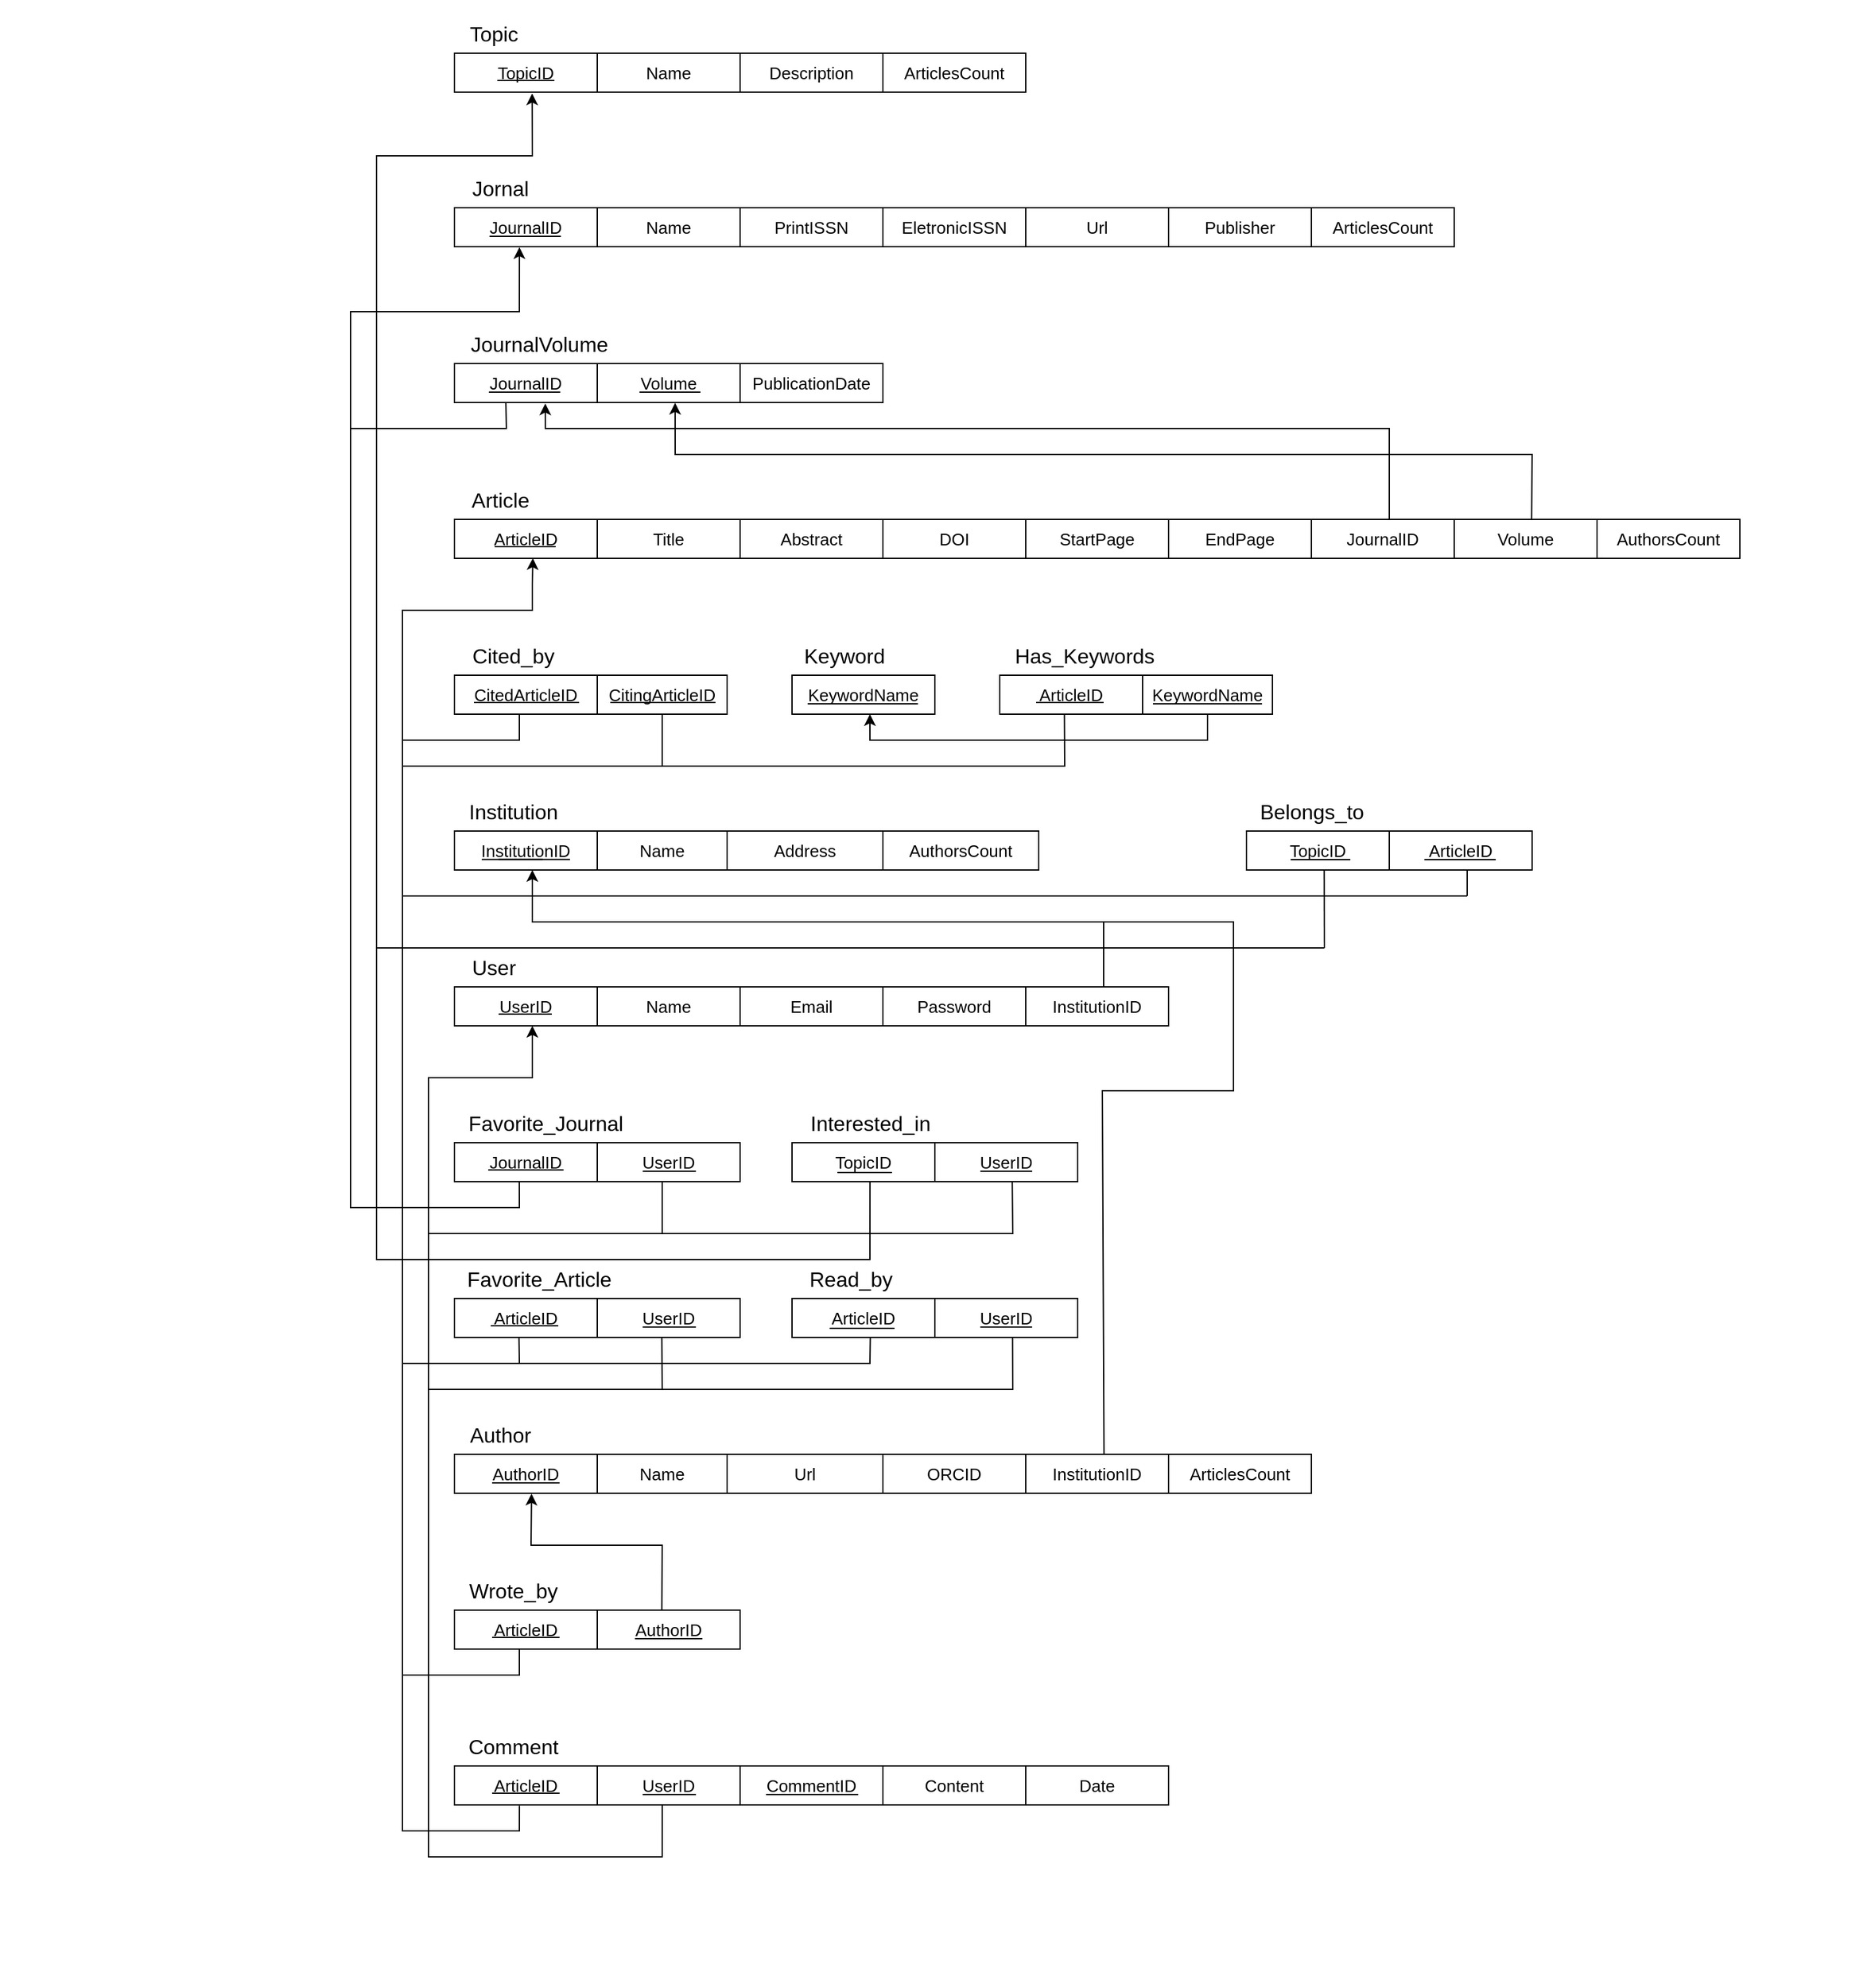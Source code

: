 <mxfile version="24.4.10" type="device">
  <diagram name="Page-1" id="EusNAs9UvcGAw2jEE7ZU">
    <mxGraphModel dx="2612" dy="2818" grid="1" gridSize="10" guides="1" tooltips="1" connect="1" arrows="1" fold="1" page="1" pageScale="1" pageWidth="850" pageHeight="1100" background="#ffffff" math="0" shadow="0">
      <root>
        <mxCell id="0" />
        <mxCell id="1" parent="0" />
        <mxCell id="zWW35y1L2ENobpvPabgp-231" value="" style="rounded=1;whiteSpace=wrap;html=1;fontFamily=Helvetica;fontSize=11;fontColor=default;labelBackgroundColor=default;fillColor=none;strokeColor=none;" parent="1" vertex="1">
          <mxGeometry x="-310" y="-40" width="1440" height="1530" as="geometry" />
        </mxCell>
        <mxCell id="zWW35y1L2ENobpvPabgp-2" value="" style="shape=table;startSize=0;container=1;collapsible=0;childLayout=tableLayout;fontSize=13;pointerEvents=1;strokeColor=inherit;align=center;verticalAlign=middle;fontFamily=Helvetica;fontColor=default;fillColor=none;" parent="1" vertex="1">
          <mxGeometry x="40" y="360" width="990" height="30" as="geometry" />
        </mxCell>
        <mxCell id="zWW35y1L2ENobpvPabgp-3" value="" style="shape=tableRow;horizontal=0;startSize=0;swimlaneHead=0;swimlaneBody=0;strokeColor=inherit;top=0;left=0;bottom=0;right=0;collapsible=0;dropTarget=0;fillColor=none;points=[[0,0.5],[1,0.5]];portConstraint=eastwest;fontSize=13;pointerEvents=1;align=center;verticalAlign=middle;fontFamily=Helvetica;fontColor=default;" parent="zWW35y1L2ENobpvPabgp-2" vertex="1">
          <mxGeometry width="990" height="30" as="geometry" />
        </mxCell>
        <mxCell id="zWW35y1L2ENobpvPabgp-4" value="ArticleID" style="shape=partialRectangle;html=1;whiteSpace=wrap;connectable=0;strokeColor=inherit;overflow=hidden;fillColor=none;top=0;left=0;bottom=0;right=0;pointerEvents=1;fontSize=13;align=center;verticalAlign=middle;fontFamily=Helvetica;fontColor=default;" parent="zWW35y1L2ENobpvPabgp-3" vertex="1">
          <mxGeometry width="110" height="30" as="geometry">
            <mxRectangle width="110" height="30" as="alternateBounds" />
          </mxGeometry>
        </mxCell>
        <mxCell id="zWW35y1L2ENobpvPabgp-5" value="Title" style="shape=partialRectangle;html=1;whiteSpace=wrap;connectable=0;strokeColor=inherit;overflow=hidden;fillColor=none;top=0;left=0;bottom=0;right=0;pointerEvents=1;fontSize=13;align=center;verticalAlign=middle;fontFamily=Helvetica;fontColor=default;" parent="zWW35y1L2ENobpvPabgp-3" vertex="1">
          <mxGeometry x="110" width="110" height="30" as="geometry">
            <mxRectangle width="110" height="30" as="alternateBounds" />
          </mxGeometry>
        </mxCell>
        <mxCell id="zWW35y1L2ENobpvPabgp-6" value="&lt;font style=&quot;font-size: 13px;&quot;&gt;Abstract&lt;/font&gt;" style="shape=partialRectangle;html=1;whiteSpace=wrap;connectable=0;strokeColor=inherit;overflow=hidden;fillColor=none;top=0;left=0;bottom=0;right=0;pointerEvents=1;fontSize=13;align=center;verticalAlign=middle;fontFamily=Helvetica;fontColor=default;" parent="zWW35y1L2ENobpvPabgp-3" vertex="1">
          <mxGeometry x="220" width="110" height="30" as="geometry">
            <mxRectangle width="110" height="30" as="alternateBounds" />
          </mxGeometry>
        </mxCell>
        <mxCell id="zWW35y1L2ENobpvPabgp-22" value="DOI" style="shape=partialRectangle;html=1;whiteSpace=wrap;connectable=0;strokeColor=inherit;overflow=hidden;fillColor=none;top=0;left=0;bottom=0;right=0;pointerEvents=1;fontSize=13;align=center;verticalAlign=middle;fontFamily=Helvetica;fontColor=default;" parent="zWW35y1L2ENobpvPabgp-3" vertex="1">
          <mxGeometry x="330" width="110" height="30" as="geometry">
            <mxRectangle width="110" height="30" as="alternateBounds" />
          </mxGeometry>
        </mxCell>
        <mxCell id="zWW35y1L2ENobpvPabgp-23" value="StartPage" style="shape=partialRectangle;html=1;whiteSpace=wrap;connectable=0;strokeColor=inherit;overflow=hidden;fillColor=none;top=0;left=0;bottom=0;right=0;pointerEvents=1;fontSize=13;align=center;verticalAlign=middle;fontFamily=Helvetica;fontColor=default;" parent="zWW35y1L2ENobpvPabgp-3" vertex="1">
          <mxGeometry x="440" width="110" height="30" as="geometry">
            <mxRectangle width="110" height="30" as="alternateBounds" />
          </mxGeometry>
        </mxCell>
        <mxCell id="zWW35y1L2ENobpvPabgp-24" value="EndPage" style="shape=partialRectangle;html=1;whiteSpace=wrap;connectable=0;strokeColor=inherit;overflow=hidden;fillColor=none;top=0;left=0;bottom=0;right=0;pointerEvents=1;fontSize=13;align=center;verticalAlign=middle;fontFamily=Helvetica;fontColor=default;" parent="zWW35y1L2ENobpvPabgp-3" vertex="1">
          <mxGeometry x="550" width="110" height="30" as="geometry">
            <mxRectangle width="110" height="30" as="alternateBounds" />
          </mxGeometry>
        </mxCell>
        <mxCell id="zWW35y1L2ENobpvPabgp-131" value="JournalID" style="shape=partialRectangle;html=1;whiteSpace=wrap;connectable=0;strokeColor=inherit;overflow=hidden;fillColor=none;top=0;left=0;bottom=0;right=0;pointerEvents=1;fontSize=13;align=center;verticalAlign=middle;fontFamily=Helvetica;fontColor=default;" parent="zWW35y1L2ENobpvPabgp-3" vertex="1">
          <mxGeometry x="660" width="110" height="30" as="geometry">
            <mxRectangle width="110" height="30" as="alternateBounds" />
          </mxGeometry>
        </mxCell>
        <mxCell id="zWW35y1L2ENobpvPabgp-133" value="Volume" style="shape=partialRectangle;html=1;whiteSpace=wrap;connectable=0;strokeColor=inherit;overflow=hidden;fillColor=none;top=0;left=0;bottom=0;right=0;pointerEvents=1;fontSize=13;align=center;verticalAlign=middle;fontFamily=Helvetica;fontColor=default;" parent="zWW35y1L2ENobpvPabgp-3" vertex="1">
          <mxGeometry x="770" width="110" height="30" as="geometry">
            <mxRectangle width="110" height="30" as="alternateBounds" />
          </mxGeometry>
        </mxCell>
        <mxCell id="0se3ecC_ObTgjn7My1cn-40" value="AuthorsCount" style="shape=partialRectangle;html=1;whiteSpace=wrap;connectable=0;overflow=hidden;top=0;left=0;bottom=0;right=0;pointerEvents=1;fontSize=13;strokeColor=inherit;align=center;verticalAlign=middle;fontFamily=Helvetica;fontColor=default;fillColor=none;" parent="zWW35y1L2ENobpvPabgp-3" vertex="1">
          <mxGeometry x="880" width="110" height="30" as="geometry">
            <mxRectangle width="110" height="30" as="alternateBounds" />
          </mxGeometry>
        </mxCell>
        <mxCell id="zWW35y1L2ENobpvPabgp-25" value="Article" style="text;html=1;align=center;verticalAlign=middle;resizable=0;points=[];autosize=1;strokeColor=none;fillColor=none;fontFamily=Helvetica;fontSize=16;fontColor=default;" parent="1" vertex="1">
          <mxGeometry x="40" y="330" width="70" height="30" as="geometry" />
        </mxCell>
        <mxCell id="zWW35y1L2ENobpvPabgp-26" value="User" style="text;html=1;align=center;verticalAlign=middle;resizable=0;points=[];autosize=1;strokeColor=none;fillColor=none;fontFamily=Helvetica;fontSize=16;fontColor=default;" parent="1" vertex="1">
          <mxGeometry x="40" y="690" width="60" height="30" as="geometry" />
        </mxCell>
        <mxCell id="zWW35y1L2ENobpvPabgp-27" value="" style="shape=table;startSize=0;container=1;collapsible=0;childLayout=tableLayout;fontSize=7;" parent="1" vertex="1">
          <mxGeometry x="40" y="720" width="550" height="30.0" as="geometry" />
        </mxCell>
        <mxCell id="zWW35y1L2ENobpvPabgp-28" value="" style="shape=tableRow;horizontal=0;startSize=0;swimlaneHead=0;swimlaneBody=0;strokeColor=inherit;top=0;left=0;bottom=0;right=0;collapsible=0;dropTarget=0;fillColor=none;points=[[0,0.5],[1,0.5]];portConstraint=eastwest;fontSize=16;" parent="zWW35y1L2ENobpvPabgp-27" vertex="1">
          <mxGeometry width="550" height="30" as="geometry" />
        </mxCell>
        <mxCell id="zWW35y1L2ENobpvPabgp-29" value="UserID" style="shape=partialRectangle;html=1;whiteSpace=wrap;connectable=0;strokeColor=inherit;overflow=hidden;fillColor=none;top=0;left=0;bottom=0;right=0;pointerEvents=1;fontSize=13;" parent="zWW35y1L2ENobpvPabgp-28" vertex="1">
          <mxGeometry width="110" height="30" as="geometry">
            <mxRectangle width="110" height="30" as="alternateBounds" />
          </mxGeometry>
        </mxCell>
        <mxCell id="zWW35y1L2ENobpvPabgp-30" value="Name" style="shape=partialRectangle;html=1;whiteSpace=wrap;connectable=0;strokeColor=inherit;overflow=hidden;fillColor=none;top=0;left=0;bottom=0;right=0;pointerEvents=1;fontSize=13;" parent="zWW35y1L2ENobpvPabgp-28" vertex="1">
          <mxGeometry x="110" width="110" height="30" as="geometry">
            <mxRectangle width="110" height="30" as="alternateBounds" />
          </mxGeometry>
        </mxCell>
        <mxCell id="zWW35y1L2ENobpvPabgp-31" value="Email" style="shape=partialRectangle;html=1;whiteSpace=wrap;connectable=0;strokeColor=inherit;overflow=hidden;fillColor=none;top=0;left=0;bottom=0;right=0;pointerEvents=1;fontSize=13;" parent="zWW35y1L2ENobpvPabgp-28" vertex="1">
          <mxGeometry x="220" width="110" height="30" as="geometry">
            <mxRectangle width="110" height="30" as="alternateBounds" />
          </mxGeometry>
        </mxCell>
        <mxCell id="zWW35y1L2ENobpvPabgp-32" value="Password" style="shape=partialRectangle;html=1;whiteSpace=wrap;connectable=0;strokeColor=inherit;overflow=hidden;fillColor=none;top=0;left=0;bottom=0;right=0;pointerEvents=1;fontSize=13;" parent="zWW35y1L2ENobpvPabgp-28" vertex="1">
          <mxGeometry x="330" width="110" height="30" as="geometry">
            <mxRectangle width="110" height="30" as="alternateBounds" />
          </mxGeometry>
        </mxCell>
        <mxCell id="zWW35y1L2ENobpvPabgp-145" value="InstitutionID" style="shape=partialRectangle;html=1;whiteSpace=wrap;connectable=0;strokeColor=inherit;overflow=hidden;fillColor=none;top=0;left=0;bottom=0;right=0;pointerEvents=1;fontSize=13;" parent="zWW35y1L2ENobpvPabgp-28" vertex="1">
          <mxGeometry x="440" width="110" height="30" as="geometry">
            <mxRectangle width="110" height="30" as="alternateBounds" />
          </mxGeometry>
        </mxCell>
        <mxCell id="zWW35y1L2ENobpvPabgp-35" value="Author" style="text;html=1;align=center;verticalAlign=middle;resizable=0;points=[];autosize=1;strokeColor=none;fillColor=none;fontFamily=Helvetica;fontSize=16;fontColor=default;" parent="1" vertex="1">
          <mxGeometry x="40" y="1050" width="70" height="30" as="geometry" />
        </mxCell>
        <mxCell id="zWW35y1L2ENobpvPabgp-36" value="" style="shape=table;startSize=0;container=1;collapsible=0;childLayout=tableLayout;fontSize=7;" parent="1" vertex="1">
          <mxGeometry x="40" y="1080" width="660" height="30" as="geometry" />
        </mxCell>
        <mxCell id="zWW35y1L2ENobpvPabgp-37" value="" style="shape=tableRow;horizontal=0;startSize=0;swimlaneHead=0;swimlaneBody=0;strokeColor=inherit;top=0;left=0;bottom=0;right=0;collapsible=0;dropTarget=0;fillColor=none;points=[[0,0.5],[1,0.5]];portConstraint=eastwest;fontSize=16;" parent="zWW35y1L2ENobpvPabgp-36" vertex="1">
          <mxGeometry width="660" height="30" as="geometry" />
        </mxCell>
        <mxCell id="zWW35y1L2ENobpvPabgp-38" value="AuthorID" style="shape=partialRectangle;html=1;whiteSpace=wrap;connectable=0;strokeColor=inherit;overflow=hidden;fillColor=none;top=0;left=0;bottom=0;right=0;pointerEvents=1;fontSize=13;" parent="zWW35y1L2ENobpvPabgp-37" vertex="1">
          <mxGeometry width="110" height="30" as="geometry">
            <mxRectangle width="110" height="30" as="alternateBounds" />
          </mxGeometry>
        </mxCell>
        <mxCell id="zWW35y1L2ENobpvPabgp-39" value="Name" style="shape=partialRectangle;html=1;whiteSpace=wrap;connectable=0;strokeColor=inherit;overflow=hidden;fillColor=none;top=0;left=0;bottom=0;right=0;pointerEvents=1;fontSize=13;" parent="zWW35y1L2ENobpvPabgp-37" vertex="1">
          <mxGeometry x="110" width="100" height="30" as="geometry">
            <mxRectangle width="100" height="30" as="alternateBounds" />
          </mxGeometry>
        </mxCell>
        <mxCell id="zWW35y1L2ENobpvPabgp-40" value="Url" style="shape=partialRectangle;html=1;whiteSpace=wrap;connectable=0;overflow=hidden;top=0;left=0;bottom=0;right=0;pointerEvents=1;fontSize=13;strokeColor=inherit;align=center;verticalAlign=middle;fontFamily=Helvetica;fontColor=default;fillColor=none;" parent="zWW35y1L2ENobpvPabgp-37" vertex="1">
          <mxGeometry x="210" width="120" height="30" as="geometry">
            <mxRectangle width="120" height="30" as="alternateBounds" />
          </mxGeometry>
        </mxCell>
        <mxCell id="zWW35y1L2ENobpvPabgp-41" value="ORCID" style="shape=partialRectangle;html=1;whiteSpace=wrap;connectable=0;strokeColor=inherit;overflow=hidden;fillColor=none;top=0;left=0;bottom=0;right=0;pointerEvents=1;fontSize=13;" parent="zWW35y1L2ENobpvPabgp-37" vertex="1">
          <mxGeometry x="330" width="110" height="30" as="geometry">
            <mxRectangle width="110" height="30" as="alternateBounds" />
          </mxGeometry>
        </mxCell>
        <mxCell id="zWW35y1L2ENobpvPabgp-141" value="InstitutionID" style="shape=partialRectangle;html=1;whiteSpace=wrap;connectable=0;strokeColor=inherit;overflow=hidden;fillColor=none;top=0;left=0;bottom=0;right=0;pointerEvents=1;fontSize=13;" parent="zWW35y1L2ENobpvPabgp-37" vertex="1">
          <mxGeometry x="440" width="110" height="30" as="geometry">
            <mxRectangle width="110" height="30" as="alternateBounds" />
          </mxGeometry>
        </mxCell>
        <mxCell id="0LDhe5bf31FBxsbcw-jO-1" value="ArticlesCount" style="shape=partialRectangle;html=1;whiteSpace=wrap;connectable=0;strokeColor=inherit;overflow=hidden;fillColor=none;top=0;left=0;bottom=0;right=0;pointerEvents=1;fontSize=13;" vertex="1" parent="zWW35y1L2ENobpvPabgp-37">
          <mxGeometry x="550" width="110" height="30" as="geometry">
            <mxRectangle width="110" height="30" as="alternateBounds" />
          </mxGeometry>
        </mxCell>
        <mxCell id="zWW35y1L2ENobpvPabgp-44" value="Institution" style="text;html=1;align=center;verticalAlign=middle;resizable=0;points=[];autosize=1;strokeColor=none;fillColor=none;fontFamily=Helvetica;fontSize=16;fontColor=default;" parent="1" vertex="1">
          <mxGeometry x="40" y="570" width="90" height="30" as="geometry" />
        </mxCell>
        <mxCell id="zWW35y1L2ENobpvPabgp-45" value="" style="shape=table;startSize=0;container=1;collapsible=0;childLayout=tableLayout;fontSize=7;" parent="1" vertex="1">
          <mxGeometry x="40" y="600" width="450" height="30" as="geometry" />
        </mxCell>
        <mxCell id="zWW35y1L2ENobpvPabgp-46" value="" style="shape=tableRow;horizontal=0;startSize=0;swimlaneHead=0;swimlaneBody=0;strokeColor=inherit;top=0;left=0;bottom=0;right=0;collapsible=0;dropTarget=0;fillColor=none;points=[[0,0.5],[1,0.5]];portConstraint=eastwest;fontSize=16;" parent="zWW35y1L2ENobpvPabgp-45" vertex="1">
          <mxGeometry width="450" height="30" as="geometry" />
        </mxCell>
        <mxCell id="zWW35y1L2ENobpvPabgp-47" value="InstitutionID" style="shape=partialRectangle;html=1;whiteSpace=wrap;connectable=0;strokeColor=inherit;overflow=hidden;fillColor=none;top=0;left=0;bottom=0;right=0;pointerEvents=1;fontSize=13;" parent="zWW35y1L2ENobpvPabgp-46" vertex="1">
          <mxGeometry width="110" height="30" as="geometry">
            <mxRectangle width="110" height="30" as="alternateBounds" />
          </mxGeometry>
        </mxCell>
        <mxCell id="zWW35y1L2ENobpvPabgp-48" value="Name" style="shape=partialRectangle;html=1;whiteSpace=wrap;connectable=0;strokeColor=inherit;overflow=hidden;fillColor=none;top=0;left=0;bottom=0;right=0;pointerEvents=1;fontSize=13;" parent="zWW35y1L2ENobpvPabgp-46" vertex="1">
          <mxGeometry x="110" width="100" height="30" as="geometry">
            <mxRectangle width="100" height="30" as="alternateBounds" />
          </mxGeometry>
        </mxCell>
        <mxCell id="zWW35y1L2ENobpvPabgp-49" value="Address" style="shape=partialRectangle;html=1;whiteSpace=wrap;connectable=0;strokeColor=inherit;overflow=hidden;fillColor=none;top=0;left=0;bottom=0;right=0;pointerEvents=1;fontSize=13;" parent="zWW35y1L2ENobpvPabgp-46" vertex="1">
          <mxGeometry x="210" width="120" height="30" as="geometry">
            <mxRectangle width="120" height="30" as="alternateBounds" />
          </mxGeometry>
        </mxCell>
        <mxCell id="0se3ecC_ObTgjn7My1cn-36" value="AuthorsCount" style="shape=partialRectangle;html=1;whiteSpace=wrap;connectable=0;overflow=hidden;top=0;left=0;bottom=0;right=0;pointerEvents=1;fontSize=13;strokeColor=inherit;align=center;verticalAlign=middle;fontFamily=Helvetica;fontColor=default;fillColor=none;" parent="zWW35y1L2ENobpvPabgp-46" vertex="1">
          <mxGeometry x="330" width="120" height="30" as="geometry">
            <mxRectangle width="120" height="30" as="alternateBounds" />
          </mxGeometry>
        </mxCell>
        <mxCell id="zWW35y1L2ENobpvPabgp-60" value="Jornal" style="text;html=1;align=center;verticalAlign=middle;resizable=0;points=[];autosize=1;strokeColor=none;fillColor=none;fontFamily=Helvetica;fontSize=16;fontColor=default;" parent="1" vertex="1">
          <mxGeometry x="40" y="90" width="70" height="30" as="geometry" />
        </mxCell>
        <mxCell id="zWW35y1L2ENobpvPabgp-61" value="Topic" style="text;html=1;align=center;verticalAlign=middle;resizable=0;points=[];autosize=1;strokeColor=none;fillColor=none;fontFamily=Helvetica;fontSize=16;fontColor=default;" parent="1" vertex="1">
          <mxGeometry x="40" y="-29" width="60" height="30" as="geometry" />
        </mxCell>
        <mxCell id="zWW35y1L2ENobpvPabgp-62" value="" style="shape=table;startSize=0;container=1;collapsible=0;childLayout=tableLayout;fontSize=7;" parent="1" vertex="1">
          <mxGeometry x="40" y="1" width="440" height="30.0" as="geometry" />
        </mxCell>
        <mxCell id="zWW35y1L2ENobpvPabgp-63" value="" style="shape=tableRow;horizontal=0;startSize=0;swimlaneHead=0;swimlaneBody=0;strokeColor=inherit;top=0;left=0;bottom=0;right=0;collapsible=0;dropTarget=0;fillColor=none;points=[[0,0.5],[1,0.5]];portConstraint=eastwest;fontSize=16;" parent="zWW35y1L2ENobpvPabgp-62" vertex="1">
          <mxGeometry width="440" height="30" as="geometry" />
        </mxCell>
        <mxCell id="zWW35y1L2ENobpvPabgp-64" value="TopicID" style="shape=partialRectangle;html=1;whiteSpace=wrap;connectable=0;strokeColor=inherit;overflow=hidden;fillColor=none;top=0;left=0;bottom=0;right=0;pointerEvents=1;fontSize=13;" parent="zWW35y1L2ENobpvPabgp-63" vertex="1">
          <mxGeometry width="110" height="30" as="geometry">
            <mxRectangle width="110" height="30" as="alternateBounds" />
          </mxGeometry>
        </mxCell>
        <mxCell id="zWW35y1L2ENobpvPabgp-65" value="Name" style="shape=partialRectangle;html=1;whiteSpace=wrap;connectable=0;strokeColor=inherit;overflow=hidden;fillColor=none;top=0;left=0;bottom=0;right=0;pointerEvents=1;fontSize=13;" parent="zWW35y1L2ENobpvPabgp-63" vertex="1">
          <mxGeometry x="110" width="110" height="30" as="geometry">
            <mxRectangle width="110" height="30" as="alternateBounds" />
          </mxGeometry>
        </mxCell>
        <mxCell id="zWW35y1L2ENobpvPabgp-66" value="Description" style="shape=partialRectangle;html=1;whiteSpace=wrap;connectable=0;strokeColor=inherit;overflow=hidden;fillColor=none;top=0;left=0;bottom=0;right=0;pointerEvents=1;fontSize=13;" parent="zWW35y1L2ENobpvPabgp-63" vertex="1">
          <mxGeometry x="220" width="110" height="30" as="geometry">
            <mxRectangle width="110" height="30" as="alternateBounds" />
          </mxGeometry>
        </mxCell>
        <mxCell id="0se3ecC_ObTgjn7My1cn-11" value="ArticlesCount" style="shape=partialRectangle;html=1;whiteSpace=wrap;connectable=0;overflow=hidden;top=0;left=0;bottom=0;right=0;pointerEvents=1;fontSize=13;strokeColor=inherit;align=center;verticalAlign=middle;fontFamily=Helvetica;fontColor=default;fillColor=none;" parent="zWW35y1L2ENobpvPabgp-63" vertex="1">
          <mxGeometry x="330" width="110" height="30" as="geometry">
            <mxRectangle width="110" height="30" as="alternateBounds" />
          </mxGeometry>
        </mxCell>
        <mxCell id="zWW35y1L2ENobpvPabgp-70" value="Keyword" style="text;html=1;align=center;verticalAlign=middle;resizable=0;points=[];autosize=1;strokeColor=none;fillColor=none;fontFamily=Helvetica;fontSize=16;fontColor=default;" parent="1" vertex="1">
          <mxGeometry x="300" y="450" width="80" height="30" as="geometry" />
        </mxCell>
        <mxCell id="zWW35y1L2ENobpvPabgp-71" value="" style="shape=table;startSize=0;container=1;collapsible=0;childLayout=tableLayout;fontSize=7;" parent="1" vertex="1">
          <mxGeometry x="300" y="480" width="110" height="30" as="geometry" />
        </mxCell>
        <mxCell id="zWW35y1L2ENobpvPabgp-72" value="" style="shape=tableRow;horizontal=0;startSize=0;swimlaneHead=0;swimlaneBody=0;strokeColor=inherit;top=0;left=0;bottom=0;right=0;collapsible=0;dropTarget=0;fillColor=none;points=[[0,0.5],[1,0.5]];portConstraint=eastwest;fontSize=16;" parent="zWW35y1L2ENobpvPabgp-71" vertex="1">
          <mxGeometry width="110" height="30" as="geometry" />
        </mxCell>
        <mxCell id="zWW35y1L2ENobpvPabgp-73" value="KeywordName" style="shape=partialRectangle;html=1;whiteSpace=wrap;connectable=0;strokeColor=inherit;overflow=hidden;fillColor=none;top=0;left=0;bottom=0;right=0;pointerEvents=1;fontSize=13;" parent="zWW35y1L2ENobpvPabgp-72" vertex="1">
          <mxGeometry width="110" height="30" as="geometry">
            <mxRectangle width="110" height="30" as="alternateBounds" />
          </mxGeometry>
        </mxCell>
        <mxCell id="zWW35y1L2ENobpvPabgp-79" value="" style="shape=table;startSize=0;container=1;collapsible=0;childLayout=tableLayout;fontSize=7;" parent="1" vertex="1">
          <mxGeometry x="40" y="120" width="770" height="30.0" as="geometry" />
        </mxCell>
        <mxCell id="zWW35y1L2ENobpvPabgp-80" value="" style="shape=tableRow;horizontal=0;startSize=0;swimlaneHead=0;swimlaneBody=0;strokeColor=inherit;top=0;left=0;bottom=0;right=0;collapsible=0;dropTarget=0;fillColor=none;points=[[0,0.5],[1,0.5]];portConstraint=eastwest;fontSize=16;" parent="zWW35y1L2ENobpvPabgp-79" vertex="1">
          <mxGeometry width="770" height="30" as="geometry" />
        </mxCell>
        <mxCell id="zWW35y1L2ENobpvPabgp-81" value="JournalID" style="shape=partialRectangle;html=1;whiteSpace=wrap;connectable=0;strokeColor=inherit;overflow=hidden;fillColor=none;top=0;left=0;bottom=0;right=0;pointerEvents=1;fontSize=13;" parent="zWW35y1L2ENobpvPabgp-80" vertex="1">
          <mxGeometry width="110" height="30" as="geometry">
            <mxRectangle width="110" height="30" as="alternateBounds" />
          </mxGeometry>
        </mxCell>
        <mxCell id="zWW35y1L2ENobpvPabgp-82" value="Name" style="shape=partialRectangle;html=1;whiteSpace=wrap;connectable=0;strokeColor=inherit;overflow=hidden;fillColor=none;top=0;left=0;bottom=0;right=0;pointerEvents=1;fontSize=13;" parent="zWW35y1L2ENobpvPabgp-80" vertex="1">
          <mxGeometry x="110" width="110" height="30" as="geometry">
            <mxRectangle width="110" height="30" as="alternateBounds" />
          </mxGeometry>
        </mxCell>
        <mxCell id="zWW35y1L2ENobpvPabgp-83" value="PrintISSN" style="shape=partialRectangle;html=1;whiteSpace=wrap;connectable=0;strokeColor=inherit;overflow=hidden;fillColor=none;top=0;left=0;bottom=0;right=0;pointerEvents=1;fontSize=13;" parent="zWW35y1L2ENobpvPabgp-80" vertex="1">
          <mxGeometry x="220" width="110" height="30" as="geometry">
            <mxRectangle width="110" height="30" as="alternateBounds" />
          </mxGeometry>
        </mxCell>
        <mxCell id="zWW35y1L2ENobpvPabgp-84" value="EletronicISSN" style="shape=partialRectangle;html=1;whiteSpace=wrap;connectable=0;strokeColor=inherit;overflow=hidden;fillColor=none;top=0;left=0;bottom=0;right=0;pointerEvents=1;fontSize=13;" parent="zWW35y1L2ENobpvPabgp-80" vertex="1">
          <mxGeometry x="330" width="110" height="30" as="geometry">
            <mxRectangle width="110" height="30" as="alternateBounds" />
          </mxGeometry>
        </mxCell>
        <mxCell id="zWW35y1L2ENobpvPabgp-85" value="Url" style="shape=partialRectangle;html=1;whiteSpace=wrap;connectable=0;overflow=hidden;top=0;left=0;bottom=0;right=0;pointerEvents=1;fontSize=13;strokeColor=inherit;align=center;verticalAlign=middle;fontFamily=Helvetica;fontColor=default;fillColor=none;" parent="zWW35y1L2ENobpvPabgp-80" vertex="1">
          <mxGeometry x="440" width="110" height="30" as="geometry">
            <mxRectangle width="110" height="30" as="alternateBounds" />
          </mxGeometry>
        </mxCell>
        <mxCell id="zWW35y1L2ENobpvPabgp-86" value="Publisher" style="shape=partialRectangle;html=1;whiteSpace=wrap;connectable=0;strokeColor=inherit;overflow=hidden;fillColor=none;top=0;left=0;bottom=0;right=0;pointerEvents=1;fontSize=13;" parent="zWW35y1L2ENobpvPabgp-80" vertex="1">
          <mxGeometry x="550" width="110" height="30" as="geometry">
            <mxRectangle width="110" height="30" as="alternateBounds" />
          </mxGeometry>
        </mxCell>
        <mxCell id="0se3ecC_ObTgjn7My1cn-13" value="ArticlesCount" style="shape=partialRectangle;html=1;whiteSpace=wrap;connectable=0;overflow=hidden;top=0;left=0;bottom=0;right=0;pointerEvents=1;fontSize=13;strokeColor=inherit;align=center;verticalAlign=middle;fontFamily=Helvetica;fontColor=default;fillColor=none;" parent="zWW35y1L2ENobpvPabgp-80" vertex="1">
          <mxGeometry x="660" width="110" height="30" as="geometry">
            <mxRectangle width="110" height="30" as="alternateBounds" />
          </mxGeometry>
        </mxCell>
        <mxCell id="zWW35y1L2ENobpvPabgp-91" value="" style="shape=table;startSize=0;container=1;collapsible=0;childLayout=tableLayout;fontSize=7;" parent="1" vertex="1">
          <mxGeometry x="40" y="240" width="330" height="30" as="geometry" />
        </mxCell>
        <mxCell id="zWW35y1L2ENobpvPabgp-92" value="" style="shape=tableRow;horizontal=0;startSize=0;swimlaneHead=0;swimlaneBody=0;strokeColor=inherit;top=0;left=0;bottom=0;right=0;collapsible=0;dropTarget=0;fillColor=none;points=[[0,0.5],[1,0.5]];portConstraint=eastwest;fontSize=16;" parent="zWW35y1L2ENobpvPabgp-91" vertex="1">
          <mxGeometry width="330" height="30" as="geometry" />
        </mxCell>
        <mxCell id="zWW35y1L2ENobpvPabgp-93" value="JournalID" style="shape=partialRectangle;html=1;whiteSpace=wrap;connectable=0;strokeColor=inherit;overflow=hidden;fillColor=none;top=0;left=0;bottom=0;right=0;pointerEvents=1;fontSize=13;" parent="zWW35y1L2ENobpvPabgp-92" vertex="1">
          <mxGeometry width="110" height="30" as="geometry">
            <mxRectangle width="110" height="30" as="alternateBounds" />
          </mxGeometry>
        </mxCell>
        <mxCell id="zWW35y1L2ENobpvPabgp-94" value="Volume" style="shape=partialRectangle;html=1;whiteSpace=wrap;connectable=0;strokeColor=inherit;overflow=hidden;fillColor=none;top=0;left=0;bottom=0;right=0;pointerEvents=1;fontSize=13;" parent="zWW35y1L2ENobpvPabgp-92" vertex="1">
          <mxGeometry x="110" width="110" height="30" as="geometry">
            <mxRectangle width="110" height="30" as="alternateBounds" />
          </mxGeometry>
        </mxCell>
        <mxCell id="zWW35y1L2ENobpvPabgp-126" value="PublicationDate" style="shape=partialRectangle;html=1;whiteSpace=wrap;connectable=0;strokeColor=inherit;overflow=hidden;fillColor=none;top=0;left=0;bottom=0;right=0;pointerEvents=1;fontSize=13;" parent="zWW35y1L2ENobpvPabgp-92" vertex="1">
          <mxGeometry x="220" width="110" height="30" as="geometry">
            <mxRectangle width="110" height="30" as="alternateBounds" />
          </mxGeometry>
        </mxCell>
        <mxCell id="zWW35y1L2ENobpvPabgp-99" value="JournalVolume" style="text;html=1;align=center;verticalAlign=middle;resizable=0;points=[];autosize=1;strokeColor=none;fillColor=none;fontFamily=Helvetica;fontSize=16;fontColor=default;" parent="1" vertex="1">
          <mxGeometry x="40" y="210" width="130" height="30" as="geometry" />
        </mxCell>
        <mxCell id="zWW35y1L2ENobpvPabgp-109" value="" style="shape=table;startSize=0;container=1;collapsible=0;childLayout=tableLayout;fontSize=7;" parent="1" vertex="1">
          <mxGeometry x="40" y="1320" width="550" height="30" as="geometry" />
        </mxCell>
        <mxCell id="zWW35y1L2ENobpvPabgp-110" value="" style="shape=tableRow;horizontal=0;startSize=0;swimlaneHead=0;swimlaneBody=0;strokeColor=inherit;top=0;left=0;bottom=0;right=0;collapsible=0;dropTarget=0;fillColor=none;points=[[0,0.5],[1,0.5]];portConstraint=eastwest;fontSize=16;" parent="zWW35y1L2ENobpvPabgp-109" vertex="1">
          <mxGeometry width="550" height="30" as="geometry" />
        </mxCell>
        <mxCell id="zWW35y1L2ENobpvPabgp-129" value="&lt;div&gt;ArticleID&lt;/div&gt;" style="shape=partialRectangle;html=1;whiteSpace=wrap;connectable=0;strokeColor=inherit;overflow=hidden;fillColor=none;top=0;left=0;bottom=0;right=0;pointerEvents=1;fontSize=13;fontStyle=0" parent="zWW35y1L2ENobpvPabgp-110" vertex="1">
          <mxGeometry width="110" height="30" as="geometry">
            <mxRectangle width="110" height="30" as="alternateBounds" />
          </mxGeometry>
        </mxCell>
        <mxCell id="zWW35y1L2ENobpvPabgp-128" value="UserID" style="shape=partialRectangle;html=1;whiteSpace=wrap;connectable=0;strokeColor=inherit;overflow=hidden;fillColor=none;top=0;left=0;bottom=0;right=0;pointerEvents=1;fontSize=13;fontStyle=0" parent="zWW35y1L2ENobpvPabgp-110" vertex="1">
          <mxGeometry x="110" width="110" height="30" as="geometry">
            <mxRectangle width="110" height="30" as="alternateBounds" />
          </mxGeometry>
        </mxCell>
        <mxCell id="zWW35y1L2ENobpvPabgp-111" value="CommentID" style="shape=partialRectangle;html=1;whiteSpace=wrap;connectable=0;strokeColor=inherit;overflow=hidden;fillColor=none;top=0;left=0;bottom=0;right=0;pointerEvents=1;fontSize=13;fontStyle=0" parent="zWW35y1L2ENobpvPabgp-110" vertex="1">
          <mxGeometry x="220" width="110" height="30" as="geometry">
            <mxRectangle width="110" height="30" as="alternateBounds" />
          </mxGeometry>
        </mxCell>
        <mxCell id="zWW35y1L2ENobpvPabgp-114" value="Content" style="shape=partialRectangle;html=1;whiteSpace=wrap;connectable=0;strokeColor=inherit;overflow=hidden;fillColor=none;top=0;left=0;bottom=0;right=0;pointerEvents=1;fontSize=13;" parent="zWW35y1L2ENobpvPabgp-110" vertex="1">
          <mxGeometry x="330" width="110" height="30" as="geometry">
            <mxRectangle width="110" height="30" as="alternateBounds" />
          </mxGeometry>
        </mxCell>
        <mxCell id="zWW35y1L2ENobpvPabgp-112" value="Date" style="shape=partialRectangle;html=1;whiteSpace=wrap;connectable=0;strokeColor=inherit;overflow=hidden;fillColor=none;top=0;left=0;bottom=0;right=0;pointerEvents=1;fontSize=13;" parent="zWW35y1L2ENobpvPabgp-110" vertex="1">
          <mxGeometry x="440" width="110" height="30" as="geometry">
            <mxRectangle width="110" height="30" as="alternateBounds" />
          </mxGeometry>
        </mxCell>
        <mxCell id="zWW35y1L2ENobpvPabgp-115" value="Comment" style="text;html=1;align=center;verticalAlign=middle;resizable=0;points=[];autosize=1;strokeColor=none;fillColor=none;fontFamily=Helvetica;fontSize=16;fontColor=default;" parent="1" vertex="1">
          <mxGeometry x="40" y="1290" width="90" height="30" as="geometry" />
        </mxCell>
        <mxCell id="zWW35y1L2ENobpvPabgp-136" value="" style="endArrow=classic;html=1;rounded=0;fontFamily=Helvetica;fontSize=13;fontColor=default;exitX=0.12;exitY=1.004;exitDx=0;exitDy=0;exitPerimeter=0;entryX=0.065;entryY=1.012;entryDx=0;entryDy=0;entryPerimeter=0;" parent="1" source="zWW35y1L2ENobpvPabgp-92" target="zWW35y1L2ENobpvPabgp-79" edge="1">
          <mxGeometry width="50" height="50" relative="1" as="geometry">
            <mxPoint x="70" y="310" as="sourcePoint" />
            <mxPoint x="90" y="160" as="targetPoint" />
            <Array as="points">
              <mxPoint x="80" y="290" />
              <mxPoint x="-40" y="290" />
              <mxPoint x="-40" y="200" />
              <mxPoint x="40" y="200" />
              <mxPoint x="90" y="200" />
            </Array>
          </mxGeometry>
        </mxCell>
        <mxCell id="zWW35y1L2ENobpvPabgp-139" value="" style="endArrow=classic;html=1;rounded=0;fontFamily=Helvetica;fontSize=13;fontColor=default;entryX=0.212;entryY=1.024;entryDx=0;entryDy=0;entryPerimeter=0;" parent="1" target="zWW35y1L2ENobpvPabgp-92" edge="1">
          <mxGeometry width="50" height="50" relative="1" as="geometry">
            <mxPoint x="760" y="360" as="sourcePoint" />
            <mxPoint x="220" y="260" as="targetPoint" />
            <Array as="points">
              <mxPoint x="760" y="360" />
              <mxPoint x="760" y="290" />
              <mxPoint x="110" y="290" />
            </Array>
          </mxGeometry>
        </mxCell>
        <mxCell id="zWW35y1L2ENobpvPabgp-140" value="" style="endArrow=classic;html=1;rounded=0;fontFamily=Helvetica;fontSize=13;fontColor=default;entryX=0.515;entryY=1.007;entryDx=0;entryDy=0;entryPerimeter=0;exitX=0.838;exitY=0.014;exitDx=0;exitDy=0;exitPerimeter=0;" parent="1" source="zWW35y1L2ENobpvPabgp-3" target="zWW35y1L2ENobpvPabgp-92" edge="1">
          <mxGeometry width="50" height="50" relative="1" as="geometry">
            <mxPoint x="900" y="330" as="sourcePoint" />
            <mxPoint x="210" y="291" as="targetPoint" />
            <Array as="points">
              <mxPoint x="870" y="310" />
              <mxPoint x="210" y="310" />
            </Array>
          </mxGeometry>
        </mxCell>
        <mxCell id="zWW35y1L2ENobpvPabgp-143" value="" style="endArrow=classic;html=1;rounded=0;fontFamily=Helvetica;fontSize=13;fontColor=default;exitX=0.758;exitY=-0.01;exitDx=0;exitDy=0;exitPerimeter=0;" parent="1" source="zWW35y1L2ENobpvPabgp-37" edge="1">
          <mxGeometry width="50" height="50" relative="1" as="geometry">
            <mxPoint x="538.3" y="719.01" as="sourcePoint" />
            <mxPoint x="100" y="630" as="targetPoint" />
            <Array as="points">
              <mxPoint x="539" y="800" />
              <mxPoint x="640" y="800" />
              <mxPoint x="640" y="670" />
              <mxPoint x="540" y="670" />
              <mxPoint x="100" y="670" />
            </Array>
          </mxGeometry>
        </mxCell>
        <mxCell id="zWW35y1L2ENobpvPabgp-146" value="" style="endArrow=none;html=1;rounded=0;fontFamily=Helvetica;fontSize=13;fontColor=default;" parent="1" edge="1">
          <mxGeometry width="50" height="50" relative="1" as="geometry">
            <mxPoint x="540" y="720" as="sourcePoint" />
            <mxPoint x="540" y="670" as="targetPoint" />
          </mxGeometry>
        </mxCell>
        <mxCell id="zWW35y1L2ENobpvPabgp-149" value="" style="endArrow=classic;html=1;rounded=0;fontFamily=Helvetica;fontSize=13;fontColor=default;exitX=0.291;exitY=1.008;exitDx=0;exitDy=0;exitPerimeter=0;" parent="1" source="zWW35y1L2ENobpvPabgp-110" edge="1">
          <mxGeometry width="50" height="50" relative="1" as="geometry">
            <mxPoint x="200" y="990" as="sourcePoint" />
            <mxPoint x="100" y="750" as="targetPoint" />
            <Array as="points">
              <mxPoint x="200" y="1390" />
              <mxPoint x="20" y="1390" />
              <mxPoint x="20" y="790" />
              <mxPoint x="100" y="790" />
            </Array>
          </mxGeometry>
        </mxCell>
        <mxCell id="zWW35y1L2ENobpvPabgp-150" value="" style="endArrow=classic;html=1;rounded=0;fontFamily=Helvetica;fontSize=13;fontColor=default;exitX=0.091;exitY=1.02;exitDx=0;exitDy=0;exitPerimeter=0;entryX=0.061;entryY=0.995;entryDx=0;entryDy=0;entryPerimeter=0;" parent="1" source="zWW35y1L2ENobpvPabgp-109" target="zWW35y1L2ENobpvPabgp-3" edge="1">
          <mxGeometry width="50" height="50" relative="1" as="geometry">
            <mxPoint x="50" y="560" as="sourcePoint" />
            <mxPoint x="100" y="510" as="targetPoint" />
            <Array as="points">
              <mxPoint x="90" y="1370" />
              <mxPoint y="1370" />
              <mxPoint y="550" />
              <mxPoint y="430" />
              <mxPoint x="100" y="430" />
              <mxPoint x="100" y="410" />
            </Array>
          </mxGeometry>
        </mxCell>
        <mxCell id="zWW35y1L2ENobpvPabgp-161" value="" style="endArrow=classic;html=1;rounded=0;fontFamily=Helvetica;fontSize=13;fontColor=default;entryX=0.136;entryY=1.033;entryDx=0;entryDy=0;entryPerimeter=0;" parent="1" target="zWW35y1L2ENobpvPabgp-62" edge="1">
          <mxGeometry width="50" height="50" relative="1" as="geometry">
            <mxPoint x="-20" y="170" as="sourcePoint" />
            <mxPoint x="100" y="40" as="targetPoint" />
            <Array as="points">
              <mxPoint x="-20" y="170" />
              <mxPoint x="-20" y="80" />
              <mxPoint x="100" y="80" />
            </Array>
          </mxGeometry>
        </mxCell>
        <mxCell id="zWW35y1L2ENobpvPabgp-170" value="Favorite_Article" style="text;html=1;align=center;verticalAlign=middle;resizable=0;points=[];autosize=1;strokeColor=none;fillColor=none;fontFamily=Helvetica;fontSize=16;fontColor=default;" parent="1" vertex="1">
          <mxGeometry x="40" y="930" width="130" height="30" as="geometry" />
        </mxCell>
        <mxCell id="zWW35y1L2ENobpvPabgp-171" value="" style="shape=table;startSize=0;container=1;collapsible=0;childLayout=tableLayout;fontSize=7;" parent="1" vertex="1">
          <mxGeometry x="40" y="960" width="220" height="30.0" as="geometry" />
        </mxCell>
        <mxCell id="zWW35y1L2ENobpvPabgp-172" value="" style="shape=tableRow;horizontal=0;startSize=0;swimlaneHead=0;swimlaneBody=0;strokeColor=inherit;top=0;left=0;bottom=0;right=0;collapsible=0;dropTarget=0;fillColor=none;points=[[0,0.5],[1,0.5]];portConstraint=eastwest;fontSize=16;" parent="zWW35y1L2ENobpvPabgp-171" vertex="1">
          <mxGeometry width="220" height="30" as="geometry" />
        </mxCell>
        <mxCell id="zWW35y1L2ENobpvPabgp-173" value="ArticleID" style="shape=partialRectangle;html=1;whiteSpace=wrap;connectable=0;strokeColor=inherit;overflow=hidden;fillColor=none;top=0;left=0;bottom=0;right=0;pointerEvents=1;fontSize=13;" parent="zWW35y1L2ENobpvPabgp-172" vertex="1">
          <mxGeometry width="110" height="30" as="geometry">
            <mxRectangle width="110" height="30" as="alternateBounds" />
          </mxGeometry>
        </mxCell>
        <mxCell id="zWW35y1L2ENobpvPabgp-174" value="UserID" style="shape=partialRectangle;html=1;whiteSpace=wrap;connectable=0;strokeColor=inherit;overflow=hidden;fillColor=none;top=0;left=0;bottom=0;right=0;pointerEvents=1;fontSize=13;" parent="zWW35y1L2ENobpvPabgp-172" vertex="1">
          <mxGeometry x="110" width="110" height="30" as="geometry">
            <mxRectangle width="110" height="30" as="alternateBounds" />
          </mxGeometry>
        </mxCell>
        <mxCell id="zWW35y1L2ENobpvPabgp-175" value="Read_by" style="text;html=1;align=center;verticalAlign=middle;resizable=0;points=[];autosize=1;strokeColor=none;fillColor=none;fontFamily=Helvetica;fontSize=16;fontColor=default;" parent="1" vertex="1">
          <mxGeometry x="300" y="930" width="90" height="30" as="geometry" />
        </mxCell>
        <mxCell id="zWW35y1L2ENobpvPabgp-176" value="" style="shape=table;startSize=0;container=1;collapsible=0;childLayout=tableLayout;fontSize=7;" parent="1" vertex="1">
          <mxGeometry x="300" y="960" width="220" height="30.0" as="geometry" />
        </mxCell>
        <mxCell id="zWW35y1L2ENobpvPabgp-177" value="" style="shape=tableRow;horizontal=0;startSize=0;swimlaneHead=0;swimlaneBody=0;strokeColor=inherit;top=0;left=0;bottom=0;right=0;collapsible=0;dropTarget=0;fillColor=none;points=[[0,0.5],[1,0.5]];portConstraint=eastwest;fontSize=16;" parent="zWW35y1L2ENobpvPabgp-176" vertex="1">
          <mxGeometry width="220" height="30" as="geometry" />
        </mxCell>
        <mxCell id="zWW35y1L2ENobpvPabgp-178" value="ArticleID" style="shape=partialRectangle;html=1;whiteSpace=wrap;connectable=0;strokeColor=inherit;overflow=hidden;fillColor=none;top=0;left=0;bottom=0;right=0;pointerEvents=1;fontSize=13;" parent="zWW35y1L2ENobpvPabgp-177" vertex="1">
          <mxGeometry width="110" height="30" as="geometry">
            <mxRectangle width="110" height="30" as="alternateBounds" />
          </mxGeometry>
        </mxCell>
        <mxCell id="zWW35y1L2ENobpvPabgp-179" value="UserID" style="shape=partialRectangle;html=1;whiteSpace=wrap;connectable=0;strokeColor=inherit;overflow=hidden;fillColor=none;top=0;left=0;bottom=0;right=0;pointerEvents=1;fontSize=13;" parent="zWW35y1L2ENobpvPabgp-177" vertex="1">
          <mxGeometry x="110" width="110" height="30" as="geometry">
            <mxRectangle width="110" height="30" as="alternateBounds" />
          </mxGeometry>
        </mxCell>
        <mxCell id="zWW35y1L2ENobpvPabgp-180" value="" style="endArrow=none;html=1;rounded=0;fontFamily=Helvetica;fontSize=13;fontColor=default;entryX=0.726;entryY=0.997;entryDx=0;entryDy=0;entryPerimeter=0;" parent="1" target="zWW35y1L2ENobpvPabgp-172" edge="1">
          <mxGeometry width="50" height="50" relative="1" as="geometry">
            <mxPoint x="20" y="1030" as="sourcePoint" />
            <mxPoint x="200" y="1030" as="targetPoint" />
            <Array as="points">
              <mxPoint x="200" y="1030" />
            </Array>
          </mxGeometry>
        </mxCell>
        <mxCell id="zWW35y1L2ENobpvPabgp-181" value="" style="endArrow=none;html=1;rounded=0;fontFamily=Helvetica;fontSize=13;fontColor=default;entryX=0.226;entryY=0.999;entryDx=0;entryDy=0;entryPerimeter=0;" parent="1" target="zWW35y1L2ENobpvPabgp-172" edge="1">
          <mxGeometry width="50" height="50" relative="1" as="geometry">
            <mxPoint y="1010" as="sourcePoint" />
            <mxPoint x="50" y="960" as="targetPoint" />
            <Array as="points">
              <mxPoint x="90" y="1010" />
            </Array>
          </mxGeometry>
        </mxCell>
        <mxCell id="zWW35y1L2ENobpvPabgp-183" value="" style="endArrow=none;html=1;rounded=0;fontFamily=Helvetica;fontSize=13;fontColor=default;entryX=0.274;entryY=0.996;entryDx=0;entryDy=0;entryPerimeter=0;" parent="1" target="zWW35y1L2ENobpvPabgp-177" edge="1">
          <mxGeometry width="50" height="50" relative="1" as="geometry">
            <mxPoint x="90" y="1010" as="sourcePoint" />
            <mxPoint x="360" y="1010" as="targetPoint" />
            <Array as="points">
              <mxPoint x="180" y="1010" />
              <mxPoint x="360" y="1010" />
            </Array>
          </mxGeometry>
        </mxCell>
        <mxCell id="zWW35y1L2ENobpvPabgp-184" value="Favorite_Journal" style="text;html=1;align=center;verticalAlign=middle;resizable=0;points=[];autosize=1;strokeColor=none;fillColor=none;fontFamily=Helvetica;fontSize=16;fontColor=default;" parent="1" vertex="1">
          <mxGeometry x="40" y="810" width="140" height="30" as="geometry" />
        </mxCell>
        <mxCell id="zWW35y1L2ENobpvPabgp-185" value="" style="shape=table;startSize=0;container=1;collapsible=0;childLayout=tableLayout;fontSize=7;" parent="1" vertex="1">
          <mxGeometry x="40" y="840" width="220" height="30.0" as="geometry" />
        </mxCell>
        <mxCell id="zWW35y1L2ENobpvPabgp-186" value="" style="shape=tableRow;horizontal=0;startSize=0;swimlaneHead=0;swimlaneBody=0;strokeColor=inherit;top=0;left=0;bottom=0;right=0;collapsible=0;dropTarget=0;fillColor=none;points=[[0,0.5],[1,0.5]];portConstraint=eastwest;fontSize=16;" parent="zWW35y1L2ENobpvPabgp-185" vertex="1">
          <mxGeometry width="220" height="30" as="geometry" />
        </mxCell>
        <mxCell id="zWW35y1L2ENobpvPabgp-187" value="JournalID" style="shape=partialRectangle;html=1;whiteSpace=wrap;connectable=0;strokeColor=inherit;overflow=hidden;fillColor=none;top=0;left=0;bottom=0;right=0;pointerEvents=1;fontSize=13;" parent="zWW35y1L2ENobpvPabgp-186" vertex="1">
          <mxGeometry width="110" height="30" as="geometry">
            <mxRectangle width="110" height="30" as="alternateBounds" />
          </mxGeometry>
        </mxCell>
        <mxCell id="zWW35y1L2ENobpvPabgp-188" value="UserID" style="shape=partialRectangle;html=1;whiteSpace=wrap;connectable=0;strokeColor=inherit;overflow=hidden;fillColor=none;top=0;left=0;bottom=0;right=0;pointerEvents=1;fontSize=13;" parent="zWW35y1L2ENobpvPabgp-186" vertex="1">
          <mxGeometry x="110" width="110" height="30" as="geometry">
            <mxRectangle width="110" height="30" as="alternateBounds" />
          </mxGeometry>
        </mxCell>
        <mxCell id="zWW35y1L2ENobpvPabgp-189" value="" style="endArrow=none;html=1;rounded=0;fontFamily=Helvetica;fontSize=13;fontColor=default;entryX=0.726;entryY=0.997;entryDx=0;entryDy=0;entryPerimeter=0;" parent="1" edge="1">
          <mxGeometry width="50" height="50" relative="1" as="geometry">
            <mxPoint x="20" y="910" as="sourcePoint" />
            <mxPoint x="200" y="870" as="targetPoint" />
            <Array as="points">
              <mxPoint x="200" y="910" />
            </Array>
          </mxGeometry>
        </mxCell>
        <mxCell id="zWW35y1L2ENobpvPabgp-190" value="" style="endArrow=none;html=1;rounded=0;fontFamily=Helvetica;fontSize=13;fontColor=default;exitX=0.227;exitY=1.005;exitDx=0;exitDy=0;exitPerimeter=0;" parent="1" source="zWW35y1L2ENobpvPabgp-186" edge="1">
          <mxGeometry width="50" height="50" relative="1" as="geometry">
            <mxPoint x="230" y="460" as="sourcePoint" />
            <mxPoint x="-40" y="290" as="targetPoint" />
            <Array as="points">
              <mxPoint x="90" y="890" />
              <mxPoint x="-40" y="890" />
            </Array>
          </mxGeometry>
        </mxCell>
        <mxCell id="zWW35y1L2ENobpvPabgp-192" value="" style="endArrow=none;html=1;rounded=0;fontFamily=Helvetica;fontSize=13;fontColor=default;entryX=0.772;entryY=0.996;entryDx=0;entryDy=0;entryPerimeter=0;" parent="1" target="zWW35y1L2ENobpvPabgp-177" edge="1">
          <mxGeometry width="50" height="50" relative="1" as="geometry">
            <mxPoint x="200" y="1030" as="sourcePoint" />
            <mxPoint x="380" y="990" as="targetPoint" />
            <Array as="points">
              <mxPoint x="470" y="1030" />
            </Array>
          </mxGeometry>
        </mxCell>
        <mxCell id="zWW35y1L2ENobpvPabgp-193" value="Interested_in" style="text;html=1;align=center;verticalAlign=middle;resizable=0;points=[];autosize=1;strokeColor=none;fillColor=none;fontFamily=Helvetica;fontSize=16;fontColor=default;" parent="1" vertex="1">
          <mxGeometry x="300" y="810" width="120" height="30" as="geometry" />
        </mxCell>
        <mxCell id="zWW35y1L2ENobpvPabgp-194" value="" style="shape=table;startSize=0;container=1;collapsible=0;childLayout=tableLayout;fontSize=7;" parent="1" vertex="1">
          <mxGeometry x="300" y="840" width="220" height="30.0" as="geometry" />
        </mxCell>
        <mxCell id="zWW35y1L2ENobpvPabgp-195" value="" style="shape=tableRow;horizontal=0;startSize=0;swimlaneHead=0;swimlaneBody=0;strokeColor=inherit;top=0;left=0;bottom=0;right=0;collapsible=0;dropTarget=0;fillColor=none;points=[[0,0.5],[1,0.5]];portConstraint=eastwest;fontSize=16;" parent="zWW35y1L2ENobpvPabgp-194" vertex="1">
          <mxGeometry width="220" height="30" as="geometry" />
        </mxCell>
        <mxCell id="zWW35y1L2ENobpvPabgp-196" value="TopicID" style="shape=partialRectangle;html=1;whiteSpace=wrap;connectable=0;strokeColor=inherit;overflow=hidden;fillColor=none;top=0;left=0;bottom=0;right=0;pointerEvents=1;fontSize=13;" parent="zWW35y1L2ENobpvPabgp-195" vertex="1">
          <mxGeometry width="110" height="30" as="geometry">
            <mxRectangle width="110" height="30" as="alternateBounds" />
          </mxGeometry>
        </mxCell>
        <mxCell id="zWW35y1L2ENobpvPabgp-197" value="UserID" style="shape=partialRectangle;html=1;whiteSpace=wrap;connectable=0;strokeColor=inherit;overflow=hidden;fillColor=none;top=0;left=0;bottom=0;right=0;pointerEvents=1;fontSize=13;" parent="zWW35y1L2ENobpvPabgp-195" vertex="1">
          <mxGeometry x="110" width="110" height="30" as="geometry">
            <mxRectangle width="110" height="30" as="alternateBounds" />
          </mxGeometry>
        </mxCell>
        <mxCell id="zWW35y1L2ENobpvPabgp-198" value="" style="endArrow=none;html=1;rounded=0;fontFamily=Helvetica;fontSize=13;fontColor=default;exitX=0.273;exitY=1.008;exitDx=0;exitDy=0;exitPerimeter=0;" parent="1" source="zWW35y1L2ENobpvPabgp-195" edge="1">
          <mxGeometry width="50" height="50" relative="1" as="geometry">
            <mxPoint x="370" y="930" as="sourcePoint" />
            <mxPoint x="-20" y="170" as="targetPoint" />
            <Array as="points">
              <mxPoint x="360" y="930" />
              <mxPoint x="-20" y="930" />
            </Array>
          </mxGeometry>
        </mxCell>
        <mxCell id="zWW35y1L2ENobpvPabgp-199" value="Wrote_by" style="text;html=1;align=center;verticalAlign=middle;resizable=0;points=[];autosize=1;strokeColor=none;fillColor=none;fontFamily=Helvetica;fontSize=16;fontColor=default;" parent="1" vertex="1">
          <mxGeometry x="40" y="1170" width="90" height="30" as="geometry" />
        </mxCell>
        <mxCell id="zWW35y1L2ENobpvPabgp-200" value="" style="shape=table;startSize=0;container=1;collapsible=0;childLayout=tableLayout;fontSize=7;" parent="1" vertex="1">
          <mxGeometry x="40" y="1200" width="220" height="30.0" as="geometry" />
        </mxCell>
        <mxCell id="zWW35y1L2ENobpvPabgp-201" value="" style="shape=tableRow;horizontal=0;startSize=0;swimlaneHead=0;swimlaneBody=0;strokeColor=inherit;top=0;left=0;bottom=0;right=0;collapsible=0;dropTarget=0;fillColor=none;points=[[0,0.5],[1,0.5]];portConstraint=eastwest;fontSize=16;" parent="zWW35y1L2ENobpvPabgp-200" vertex="1">
          <mxGeometry width="220" height="30" as="geometry" />
        </mxCell>
        <mxCell id="zWW35y1L2ENobpvPabgp-202" value="ArticleID" style="shape=partialRectangle;html=1;whiteSpace=wrap;connectable=0;strokeColor=inherit;overflow=hidden;fillColor=none;top=0;left=0;bottom=0;right=0;pointerEvents=1;fontSize=13;" parent="zWW35y1L2ENobpvPabgp-201" vertex="1">
          <mxGeometry width="110" height="30" as="geometry">
            <mxRectangle width="110" height="30" as="alternateBounds" />
          </mxGeometry>
        </mxCell>
        <mxCell id="zWW35y1L2ENobpvPabgp-203" value="AuthorID" style="shape=partialRectangle;html=1;whiteSpace=wrap;connectable=0;strokeColor=inherit;overflow=hidden;fillColor=none;top=0;left=0;bottom=0;right=0;pointerEvents=1;fontSize=13;" parent="zWW35y1L2ENobpvPabgp-201" vertex="1">
          <mxGeometry x="110" width="110" height="30" as="geometry">
            <mxRectangle width="110" height="30" as="alternateBounds" />
          </mxGeometry>
        </mxCell>
        <mxCell id="zWW35y1L2ENobpvPabgp-204" value="" style="endArrow=classic;html=1;rounded=0;fontFamily=Helvetica;fontSize=13;fontColor=default;exitX=0.726;exitY=0;exitDx=0;exitDy=0;exitPerimeter=0;entryX=0.09;entryY=1.01;entryDx=0;entryDy=0;entryPerimeter=0;" parent="1" source="zWW35y1L2ENobpvPabgp-201" target="zWW35y1L2ENobpvPabgp-37" edge="1">
          <mxGeometry width="50" height="50" relative="1" as="geometry">
            <mxPoint x="45" y="1160" as="sourcePoint" />
            <mxPoint x="95" y="1110" as="targetPoint" />
            <Array as="points">
              <mxPoint x="200" y="1150" />
              <mxPoint x="99" y="1150" />
            </Array>
          </mxGeometry>
        </mxCell>
        <mxCell id="zWW35y1L2ENobpvPabgp-205" value="" style="endArrow=none;html=1;rounded=0;fontFamily=Helvetica;fontSize=13;fontColor=default;entryX=0.226;entryY=0.999;entryDx=0;entryDy=0;entryPerimeter=0;" parent="1" edge="1">
          <mxGeometry width="50" height="50" relative="1" as="geometry">
            <mxPoint y="1250" as="sourcePoint" />
            <mxPoint x="90" y="1230" as="targetPoint" />
            <Array as="points">
              <mxPoint x="90" y="1250" />
            </Array>
          </mxGeometry>
        </mxCell>
        <mxCell id="zWW35y1L2ENobpvPabgp-206" value="Cited_by" style="text;html=1;align=center;verticalAlign=middle;resizable=0;points=[];autosize=1;strokeColor=none;fillColor=none;fontFamily=Helvetica;fontSize=16;fontColor=default;" parent="1" vertex="1">
          <mxGeometry x="40" y="450" width="90" height="30" as="geometry" />
        </mxCell>
        <mxCell id="zWW35y1L2ENobpvPabgp-207" value="" style="shape=table;startSize=0;container=1;collapsible=0;childLayout=tableLayout;fontSize=7;" parent="1" vertex="1">
          <mxGeometry x="40" y="480" width="210" height="30" as="geometry" />
        </mxCell>
        <mxCell id="zWW35y1L2ENobpvPabgp-208" value="" style="shape=tableRow;horizontal=0;startSize=0;swimlaneHead=0;swimlaneBody=0;strokeColor=inherit;top=0;left=0;bottom=0;right=0;collapsible=0;dropTarget=0;fillColor=none;points=[[0,0.5],[1,0.5]];portConstraint=eastwest;fontSize=16;" parent="zWW35y1L2ENobpvPabgp-207" vertex="1">
          <mxGeometry width="210" height="30" as="geometry" />
        </mxCell>
        <mxCell id="zWW35y1L2ENobpvPabgp-209" value="CitedArticleID" style="shape=partialRectangle;html=1;whiteSpace=wrap;connectable=0;strokeColor=inherit;overflow=hidden;fillColor=none;top=0;left=0;bottom=0;right=0;pointerEvents=1;fontSize=13;" parent="zWW35y1L2ENobpvPabgp-208" vertex="1">
          <mxGeometry width="110" height="30" as="geometry">
            <mxRectangle width="110" height="30" as="alternateBounds" />
          </mxGeometry>
        </mxCell>
        <mxCell id="zWW35y1L2ENobpvPabgp-210" value="CitingArticleID" style="shape=partialRectangle;html=1;whiteSpace=wrap;connectable=0;strokeColor=inherit;overflow=hidden;fillColor=none;top=0;left=0;bottom=0;right=0;pointerEvents=1;fontSize=13;" parent="zWW35y1L2ENobpvPabgp-208" vertex="1">
          <mxGeometry x="110" width="100" height="30" as="geometry">
            <mxRectangle width="100" height="30" as="alternateBounds" />
          </mxGeometry>
        </mxCell>
        <mxCell id="zWW35y1L2ENobpvPabgp-212" value="" style="endArrow=none;html=1;rounded=0;fontFamily=Helvetica;fontSize=13;fontColor=default;entryX=0.726;entryY=0.997;entryDx=0;entryDy=0;entryPerimeter=0;" parent="1" edge="1">
          <mxGeometry width="50" height="50" relative="1" as="geometry">
            <mxPoint y="550" as="sourcePoint" />
            <mxPoint x="200" y="510" as="targetPoint" />
            <Array as="points">
              <mxPoint x="200" y="550" />
            </Array>
          </mxGeometry>
        </mxCell>
        <mxCell id="zWW35y1L2ENobpvPabgp-213" value="" style="endArrow=none;html=1;rounded=0;fontFamily=Helvetica;fontSize=13;fontColor=default;entryX=0.226;entryY=0.999;entryDx=0;entryDy=0;entryPerimeter=0;" parent="1" edge="1">
          <mxGeometry width="50" height="50" relative="1" as="geometry">
            <mxPoint y="530" as="sourcePoint" />
            <mxPoint x="90" y="510" as="targetPoint" />
            <Array as="points">
              <mxPoint x="90" y="530" />
            </Array>
          </mxGeometry>
        </mxCell>
        <mxCell id="zWW35y1L2ENobpvPabgp-219" value="Has_Keywords" style="text;html=1;align=center;verticalAlign=middle;resizable=0;points=[];autosize=1;strokeColor=none;fillColor=none;fontFamily=Helvetica;fontSize=16;fontColor=default;" parent="1" vertex="1">
          <mxGeometry x="460" y="450" width="130" height="30" as="geometry" />
        </mxCell>
        <mxCell id="zWW35y1L2ENobpvPabgp-220" value="" style="shape=table;startSize=0;container=1;collapsible=0;childLayout=tableLayout;fontSize=7;" parent="1" vertex="1">
          <mxGeometry x="460" y="480" width="210" height="30" as="geometry" />
        </mxCell>
        <mxCell id="zWW35y1L2ENobpvPabgp-221" value="" style="shape=tableRow;horizontal=0;startSize=0;swimlaneHead=0;swimlaneBody=0;strokeColor=inherit;top=0;left=0;bottom=0;right=0;collapsible=0;dropTarget=0;fillColor=none;points=[[0,0.5],[1,0.5]];portConstraint=eastwest;fontSize=16;" parent="zWW35y1L2ENobpvPabgp-220" vertex="1">
          <mxGeometry width="210" height="30" as="geometry" />
        </mxCell>
        <mxCell id="zWW35y1L2ENobpvPabgp-222" value="ArticleID" style="shape=partialRectangle;html=1;whiteSpace=wrap;connectable=0;strokeColor=inherit;overflow=hidden;fillColor=none;top=0;left=0;bottom=0;right=0;pointerEvents=1;fontSize=13;" parent="zWW35y1L2ENobpvPabgp-221" vertex="1">
          <mxGeometry width="110" height="30" as="geometry">
            <mxRectangle width="110" height="30" as="alternateBounds" />
          </mxGeometry>
        </mxCell>
        <mxCell id="zWW35y1L2ENobpvPabgp-223" value="KeywordName" style="shape=partialRectangle;html=1;whiteSpace=wrap;connectable=0;strokeColor=inherit;overflow=hidden;fillColor=none;top=0;left=0;bottom=0;right=0;pointerEvents=1;fontSize=13;" parent="zWW35y1L2ENobpvPabgp-221" vertex="1">
          <mxGeometry x="110" width="100" height="30" as="geometry">
            <mxRectangle width="100" height="30" as="alternateBounds" />
          </mxGeometry>
        </mxCell>
        <mxCell id="zWW35y1L2ENobpvPabgp-224" value="" style="endArrow=none;html=1;rounded=0;fontFamily=Helvetica;fontSize=13;fontColor=default;entryX=0.237;entryY=1.005;entryDx=0;entryDy=0;entryPerimeter=0;" parent="1" target="zWW35y1L2ENobpvPabgp-221" edge="1">
          <mxGeometry width="50" height="50" relative="1" as="geometry">
            <mxPoint x="200" y="550" as="sourcePoint" />
            <mxPoint x="250" y="500" as="targetPoint" />
            <Array as="points">
              <mxPoint x="510" y="550" />
            </Array>
          </mxGeometry>
        </mxCell>
        <mxCell id="zWW35y1L2ENobpvPabgp-226" value="" style="endArrow=classic;html=1;rounded=0;fontFamily=Helvetica;fontSize=13;fontColor=default;exitX=0.762;exitY=0.989;exitDx=0;exitDy=0;exitPerimeter=0;" parent="1" source="zWW35y1L2ENobpvPabgp-221" edge="1">
          <mxGeometry width="50" height="50" relative="1" as="geometry">
            <mxPoint x="630" y="530" as="sourcePoint" />
            <mxPoint x="360" y="510" as="targetPoint" />
            <Array as="points">
              <mxPoint x="620" y="530" />
              <mxPoint x="360" y="530" />
            </Array>
          </mxGeometry>
        </mxCell>
        <mxCell id="zWW35y1L2ENobpvPabgp-227" value="" style="endArrow=none;html=1;rounded=0;fontFamily=Helvetica;fontSize=13;fontColor=default;entryX=0.771;entryY=1.006;entryDx=0;entryDy=0;entryPerimeter=0;" parent="1" target="zWW35y1L2ENobpvPabgp-195" edge="1">
          <mxGeometry width="50" height="50" relative="1" as="geometry">
            <mxPoint x="200" y="910" as="sourcePoint" />
            <mxPoint x="250" y="860" as="targetPoint" />
            <Array as="points">
              <mxPoint x="470" y="910" />
            </Array>
          </mxGeometry>
        </mxCell>
        <mxCell id="zWW35y1L2ENobpvPabgp-230" value="" style="endArrow=none;html=1;rounded=0;strokeColor=default;align=center;verticalAlign=middle;fontFamily=Helvetica;fontSize=11;fontColor=default;labelBackgroundColor=default;edgeStyle=orthogonalEdgeStyle;" parent="1" edge="1">
          <mxGeometry width="50" height="50" relative="1" as="geometry">
            <mxPoint x="73.03" y="22.0" as="sourcePoint" />
            <mxPoint x="106.98" y="22.0" as="targetPoint" />
          </mxGeometry>
        </mxCell>
        <mxCell id="cPXVCGKTlWXcmNsY_Yiw-1" value="" style="endArrow=none;html=1;rounded=0;strokeColor=default;align=center;verticalAlign=middle;fontFamily=Helvetica;fontSize=11;fontColor=default;labelBackgroundColor=default;edgeStyle=orthogonalEdgeStyle;" parent="1" edge="1">
          <mxGeometry width="50" height="50" relative="1" as="geometry">
            <mxPoint x="83.03" y="22.0" as="sourcePoint" />
            <mxPoint x="116.98" y="22.0" as="targetPoint" />
          </mxGeometry>
        </mxCell>
        <mxCell id="cPXVCGKTlWXcmNsY_Yiw-2" value="" style="endArrow=none;html=1;rounded=0;strokeColor=default;align=center;verticalAlign=middle;fontFamily=Helvetica;fontSize=11;fontColor=default;labelBackgroundColor=default;edgeStyle=orthogonalEdgeStyle;" parent="1" edge="1">
          <mxGeometry width="50" height="50" relative="1" as="geometry">
            <mxPoint x="67.03" y="142.0" as="sourcePoint" />
            <mxPoint x="100.98" y="142.0" as="targetPoint" />
          </mxGeometry>
        </mxCell>
        <mxCell id="cPXVCGKTlWXcmNsY_Yiw-3" value="" style="endArrow=none;html=1;rounded=0;strokeColor=default;align=center;verticalAlign=middle;fontFamily=Helvetica;fontSize=11;fontColor=default;labelBackgroundColor=default;edgeStyle=orthogonalEdgeStyle;" parent="1" edge="1">
          <mxGeometry width="50" height="50" relative="1" as="geometry">
            <mxPoint x="88.03" y="142.0" as="sourcePoint" />
            <mxPoint x="121.98" y="142.0" as="targetPoint" />
          </mxGeometry>
        </mxCell>
        <mxCell id="cPXVCGKTlWXcmNsY_Yiw-8" value="" style="endArrow=none;html=1;rounded=0;strokeColor=default;align=center;verticalAlign=middle;fontFamily=Helvetica;fontSize=11;fontColor=default;labelBackgroundColor=default;edgeStyle=orthogonalEdgeStyle;" parent="1" edge="1">
          <mxGeometry width="50" height="50" relative="1" as="geometry">
            <mxPoint x="66.53" y="262.0" as="sourcePoint" />
            <mxPoint x="100.48" y="262.0" as="targetPoint" />
          </mxGeometry>
        </mxCell>
        <mxCell id="cPXVCGKTlWXcmNsY_Yiw-9" value="" style="endArrow=none;html=1;rounded=0;strokeColor=default;align=center;verticalAlign=middle;fontFamily=Helvetica;fontSize=11;fontColor=default;labelBackgroundColor=default;edgeStyle=orthogonalEdgeStyle;" parent="1" edge="1">
          <mxGeometry width="50" height="50" relative="1" as="geometry">
            <mxPoint x="87.53" y="262.0" as="sourcePoint" />
            <mxPoint x="121.48" y="262.0" as="targetPoint" />
          </mxGeometry>
        </mxCell>
        <mxCell id="cPXVCGKTlWXcmNsY_Yiw-10" value="" style="endArrow=none;html=1;rounded=0;strokeColor=default;align=center;verticalAlign=middle;fontFamily=Helvetica;fontSize=11;fontColor=default;labelBackgroundColor=default;edgeStyle=orthogonalEdgeStyle;" parent="1" edge="1">
          <mxGeometry width="50" height="50" relative="1" as="geometry">
            <mxPoint x="182.53" y="262.0" as="sourcePoint" />
            <mxPoint x="216.48" y="262.0" as="targetPoint" />
          </mxGeometry>
        </mxCell>
        <mxCell id="cPXVCGKTlWXcmNsY_Yiw-11" value="" style="endArrow=none;html=1;rounded=0;strokeColor=default;align=center;verticalAlign=middle;fontFamily=Helvetica;fontSize=11;fontColor=default;labelBackgroundColor=default;edgeStyle=orthogonalEdgeStyle;" parent="1" edge="1">
          <mxGeometry width="50" height="50" relative="1" as="geometry">
            <mxPoint x="195.53" y="262.0" as="sourcePoint" />
            <mxPoint x="229.48" y="262.0" as="targetPoint" />
          </mxGeometry>
        </mxCell>
        <mxCell id="cPXVCGKTlWXcmNsY_Yiw-12" value="" style="endArrow=none;html=1;rounded=0;strokeColor=default;align=center;verticalAlign=middle;fontFamily=Helvetica;fontSize=11;fontColor=default;labelBackgroundColor=default;edgeStyle=orthogonalEdgeStyle;" parent="1" edge="1">
          <mxGeometry width="50" height="50" relative="1" as="geometry">
            <mxPoint x="71.0" y="381.0" as="sourcePoint" />
            <mxPoint x="104.95" y="381.0" as="targetPoint" />
          </mxGeometry>
        </mxCell>
        <mxCell id="cPXVCGKTlWXcmNsY_Yiw-13" value="" style="endArrow=none;html=1;rounded=0;strokeColor=default;align=center;verticalAlign=middle;fontFamily=Helvetica;fontSize=11;fontColor=default;labelBackgroundColor=default;edgeStyle=orthogonalEdgeStyle;" parent="1" edge="1">
          <mxGeometry width="50" height="50" relative="1" as="geometry">
            <mxPoint x="84.0" y="381.0" as="sourcePoint" />
            <mxPoint x="117.95" y="381.0" as="targetPoint" />
          </mxGeometry>
        </mxCell>
        <mxCell id="cPXVCGKTlWXcmNsY_Yiw-14" value="" style="endArrow=none;html=1;rounded=0;strokeColor=default;align=center;verticalAlign=middle;fontFamily=Helvetica;fontSize=11;fontColor=default;labelBackgroundColor=default;edgeStyle=orthogonalEdgeStyle;" parent="1" edge="1">
          <mxGeometry width="50" height="50" relative="1" as="geometry">
            <mxPoint x="55.05" y="501.0" as="sourcePoint" />
            <mxPoint x="89.0" y="501.0" as="targetPoint" />
          </mxGeometry>
        </mxCell>
        <mxCell id="cPXVCGKTlWXcmNsY_Yiw-15" value="" style="endArrow=none;html=1;rounded=0;strokeColor=default;align=center;verticalAlign=middle;fontFamily=Helvetica;fontSize=11;fontColor=default;labelBackgroundColor=default;edgeStyle=orthogonalEdgeStyle;" parent="1" edge="1">
          <mxGeometry width="50" height="50" relative="1" as="geometry">
            <mxPoint x="68.05" y="501.0" as="sourcePoint" />
            <mxPoint x="102.0" y="501.0" as="targetPoint" />
          </mxGeometry>
        </mxCell>
        <mxCell id="cPXVCGKTlWXcmNsY_Yiw-16" value="" style="endArrow=none;html=1;rounded=0;strokeColor=default;align=center;verticalAlign=middle;fontFamily=Helvetica;fontSize=11;fontColor=default;labelBackgroundColor=default;edgeStyle=orthogonalEdgeStyle;" parent="1" edge="1">
          <mxGeometry width="50" height="50" relative="1" as="geometry">
            <mxPoint x="89.05" y="501.0" as="sourcePoint" />
            <mxPoint x="123.0" y="501.0" as="targetPoint" />
          </mxGeometry>
        </mxCell>
        <mxCell id="cPXVCGKTlWXcmNsY_Yiw-17" value="" style="endArrow=none;html=1;rounded=0;strokeColor=default;align=center;verticalAlign=middle;fontFamily=Helvetica;fontSize=11;fontColor=default;labelBackgroundColor=default;edgeStyle=orthogonalEdgeStyle;" parent="1" edge="1">
          <mxGeometry width="50" height="50" relative="1" as="geometry">
            <mxPoint x="102.05" y="501.0" as="sourcePoint" />
            <mxPoint x="136.0" y="501.0" as="targetPoint" />
          </mxGeometry>
        </mxCell>
        <mxCell id="cPXVCGKTlWXcmNsY_Yiw-18" value="" style="endArrow=none;html=1;rounded=0;strokeColor=default;align=center;verticalAlign=middle;fontFamily=Helvetica;fontSize=11;fontColor=default;labelBackgroundColor=default;edgeStyle=orthogonalEdgeStyle;" parent="1" edge="1">
          <mxGeometry width="50" height="50" relative="1" as="geometry">
            <mxPoint x="160.05" y="501.0" as="sourcePoint" />
            <mxPoint x="194.0" y="501.0" as="targetPoint" />
          </mxGeometry>
        </mxCell>
        <mxCell id="cPXVCGKTlWXcmNsY_Yiw-19" value="" style="endArrow=none;html=1;rounded=0;strokeColor=default;align=center;verticalAlign=middle;fontFamily=Helvetica;fontSize=11;fontColor=default;labelBackgroundColor=default;edgeStyle=orthogonalEdgeStyle;" parent="1" edge="1">
          <mxGeometry width="50" height="50" relative="1" as="geometry">
            <mxPoint x="173.05" y="501.0" as="sourcePoint" />
            <mxPoint x="207.0" y="501.0" as="targetPoint" />
          </mxGeometry>
        </mxCell>
        <mxCell id="cPXVCGKTlWXcmNsY_Yiw-20" value="" style="endArrow=none;html=1;rounded=0;strokeColor=default;align=center;verticalAlign=middle;fontFamily=Helvetica;fontSize=11;fontColor=default;labelBackgroundColor=default;edgeStyle=orthogonalEdgeStyle;" parent="1" edge="1">
          <mxGeometry width="50" height="50" relative="1" as="geometry">
            <mxPoint x="194.05" y="501.0" as="sourcePoint" />
            <mxPoint x="228.0" y="501.0" as="targetPoint" />
          </mxGeometry>
        </mxCell>
        <mxCell id="cPXVCGKTlWXcmNsY_Yiw-21" value="" style="endArrow=none;html=1;rounded=0;strokeColor=default;align=center;verticalAlign=middle;fontFamily=Helvetica;fontSize=11;fontColor=default;labelBackgroundColor=default;edgeStyle=orthogonalEdgeStyle;" parent="1" edge="1">
          <mxGeometry width="50" height="50" relative="1" as="geometry">
            <mxPoint x="207.05" y="501.0" as="sourcePoint" />
            <mxPoint x="241.0" y="501.0" as="targetPoint" />
          </mxGeometry>
        </mxCell>
        <mxCell id="cPXVCGKTlWXcmNsY_Yiw-22" value="" style="endArrow=none;html=1;rounded=0;strokeColor=default;align=center;verticalAlign=middle;fontFamily=Helvetica;fontSize=11;fontColor=default;labelBackgroundColor=default;edgeStyle=orthogonalEdgeStyle;" parent="1" edge="1">
          <mxGeometry width="50" height="50" relative="1" as="geometry">
            <mxPoint x="312.05" y="502.0" as="sourcePoint" />
            <mxPoint x="346.0" y="502.0" as="targetPoint" />
          </mxGeometry>
        </mxCell>
        <mxCell id="cPXVCGKTlWXcmNsY_Yiw-23" value="" style="endArrow=none;html=1;rounded=0;strokeColor=default;align=center;verticalAlign=middle;fontFamily=Helvetica;fontSize=11;fontColor=default;labelBackgroundColor=default;edgeStyle=orthogonalEdgeStyle;" parent="1" edge="1">
          <mxGeometry width="50" height="50" relative="1" as="geometry">
            <mxPoint x="325.05" y="502.0" as="sourcePoint" />
            <mxPoint x="359.0" y="502.0" as="targetPoint" />
          </mxGeometry>
        </mxCell>
        <mxCell id="cPXVCGKTlWXcmNsY_Yiw-24" value="" style="endArrow=none;html=1;rounded=0;strokeColor=default;align=center;verticalAlign=middle;fontFamily=Helvetica;fontSize=11;fontColor=default;labelBackgroundColor=default;edgeStyle=orthogonalEdgeStyle;" parent="1" edge="1">
          <mxGeometry width="50" height="50" relative="1" as="geometry">
            <mxPoint x="346.05" y="502.0" as="sourcePoint" />
            <mxPoint x="380.0" y="502.0" as="targetPoint" />
          </mxGeometry>
        </mxCell>
        <mxCell id="cPXVCGKTlWXcmNsY_Yiw-25" value="" style="endArrow=none;html=1;rounded=0;strokeColor=default;align=center;verticalAlign=middle;fontFamily=Helvetica;fontSize=11;fontColor=default;labelBackgroundColor=default;edgeStyle=orthogonalEdgeStyle;" parent="1" edge="1">
          <mxGeometry width="50" height="50" relative="1" as="geometry">
            <mxPoint x="363.05" y="502.0" as="sourcePoint" />
            <mxPoint x="397.0" y="502.0" as="targetPoint" />
          </mxGeometry>
        </mxCell>
        <mxCell id="cPXVCGKTlWXcmNsY_Yiw-30" value="" style="endArrow=none;html=1;rounded=0;strokeColor=default;align=center;verticalAlign=middle;fontFamily=Helvetica;fontSize=11;fontColor=default;labelBackgroundColor=default;edgeStyle=orthogonalEdgeStyle;" parent="1" edge="1">
          <mxGeometry width="50" height="50" relative="1" as="geometry">
            <mxPoint x="488.0" y="501.0" as="sourcePoint" />
            <mxPoint x="521.95" y="501.0" as="targetPoint" />
          </mxGeometry>
        </mxCell>
        <mxCell id="cPXVCGKTlWXcmNsY_Yiw-31" value="" style="endArrow=none;html=1;rounded=0;strokeColor=default;align=center;verticalAlign=middle;fontFamily=Helvetica;fontSize=11;fontColor=default;labelBackgroundColor=default;edgeStyle=orthogonalEdgeStyle;" parent="1" edge="1">
          <mxGeometry width="50" height="50" relative="1" as="geometry">
            <mxPoint x="501.0" y="501.0" as="sourcePoint" />
            <mxPoint x="534.95" y="501.0" as="targetPoint" />
          </mxGeometry>
        </mxCell>
        <mxCell id="cPXVCGKTlWXcmNsY_Yiw-32" value="" style="endArrow=none;html=1;rounded=0;strokeColor=default;align=center;verticalAlign=middle;fontFamily=Helvetica;fontSize=11;fontColor=default;labelBackgroundColor=default;edgeStyle=orthogonalEdgeStyle;" parent="1" edge="1">
          <mxGeometry width="50" height="50" relative="1" as="geometry">
            <mxPoint x="506.0" y="501.0" as="sourcePoint" />
            <mxPoint x="539.95" y="501.0" as="targetPoint" />
          </mxGeometry>
        </mxCell>
        <mxCell id="cPXVCGKTlWXcmNsY_Yiw-33" value="" style="endArrow=none;html=1;rounded=0;strokeColor=default;align=center;verticalAlign=middle;fontFamily=Helvetica;fontSize=11;fontColor=default;labelBackgroundColor=default;edgeStyle=orthogonalEdgeStyle;" parent="1" edge="1">
          <mxGeometry width="50" height="50" relative="1" as="geometry">
            <mxPoint x="500.0" y="501.0" as="sourcePoint" />
            <mxPoint x="533.95" y="501.0" as="targetPoint" />
          </mxGeometry>
        </mxCell>
        <mxCell id="cPXVCGKTlWXcmNsY_Yiw-34" value="" style="endArrow=none;html=1;rounded=0;strokeColor=default;align=center;verticalAlign=middle;fontFamily=Helvetica;fontSize=11;fontColor=default;labelBackgroundColor=default;edgeStyle=orthogonalEdgeStyle;" parent="1" edge="1">
          <mxGeometry width="50" height="50" relative="1" as="geometry">
            <mxPoint x="578.0" y="502.0" as="sourcePoint" />
            <mxPoint x="611.95" y="502.0" as="targetPoint" />
          </mxGeometry>
        </mxCell>
        <mxCell id="cPXVCGKTlWXcmNsY_Yiw-35" value="" style="endArrow=none;html=1;rounded=0;strokeColor=default;align=center;verticalAlign=middle;fontFamily=Helvetica;fontSize=11;fontColor=default;labelBackgroundColor=default;edgeStyle=orthogonalEdgeStyle;" parent="1" edge="1">
          <mxGeometry width="50" height="50" relative="1" as="geometry">
            <mxPoint x="591.0" y="502.0" as="sourcePoint" />
            <mxPoint x="624.95" y="502.0" as="targetPoint" />
          </mxGeometry>
        </mxCell>
        <mxCell id="cPXVCGKTlWXcmNsY_Yiw-36" value="" style="endArrow=none;html=1;rounded=0;strokeColor=default;align=center;verticalAlign=middle;fontFamily=Helvetica;fontSize=11;fontColor=default;labelBackgroundColor=default;edgeStyle=orthogonalEdgeStyle;" parent="1" edge="1">
          <mxGeometry width="50" height="50" relative="1" as="geometry">
            <mxPoint x="612.0" y="502.0" as="sourcePoint" />
            <mxPoint x="645.95" y="502.0" as="targetPoint" />
          </mxGeometry>
        </mxCell>
        <mxCell id="cPXVCGKTlWXcmNsY_Yiw-37" value="" style="endArrow=none;html=1;rounded=0;strokeColor=default;align=center;verticalAlign=middle;fontFamily=Helvetica;fontSize=11;fontColor=default;labelBackgroundColor=default;edgeStyle=orthogonalEdgeStyle;" parent="1" edge="1">
          <mxGeometry width="50" height="50" relative="1" as="geometry">
            <mxPoint x="628.0" y="502.0" as="sourcePoint" />
            <mxPoint x="661.95" y="502.0" as="targetPoint" />
          </mxGeometry>
        </mxCell>
        <mxCell id="cPXVCGKTlWXcmNsY_Yiw-38" value="" style="endArrow=none;html=1;rounded=0;strokeColor=default;align=center;verticalAlign=middle;fontFamily=Helvetica;fontSize=11;fontColor=default;labelBackgroundColor=default;edgeStyle=orthogonalEdgeStyle;" parent="1" edge="1">
          <mxGeometry width="50" height="50" relative="1" as="geometry">
            <mxPoint x="61.05" y="621.84" as="sourcePoint" />
            <mxPoint x="95.0" y="621.84" as="targetPoint" />
          </mxGeometry>
        </mxCell>
        <mxCell id="cPXVCGKTlWXcmNsY_Yiw-39" value="" style="endArrow=none;html=1;rounded=0;strokeColor=default;align=center;verticalAlign=middle;fontFamily=Helvetica;fontSize=11;fontColor=default;labelBackgroundColor=default;edgeStyle=orthogonalEdgeStyle;" parent="1" edge="1">
          <mxGeometry width="50" height="50" relative="1" as="geometry">
            <mxPoint x="74.05" y="621.84" as="sourcePoint" />
            <mxPoint x="108.0" y="621.84" as="targetPoint" />
          </mxGeometry>
        </mxCell>
        <mxCell id="cPXVCGKTlWXcmNsY_Yiw-40" value="" style="endArrow=none;html=1;rounded=0;strokeColor=default;align=center;verticalAlign=middle;fontFamily=Helvetica;fontSize=11;fontColor=default;labelBackgroundColor=default;edgeStyle=orthogonalEdgeStyle;" parent="1" edge="1">
          <mxGeometry width="50" height="50" relative="1" as="geometry">
            <mxPoint x="95.05" y="621.84" as="sourcePoint" />
            <mxPoint x="129.0" y="621.84" as="targetPoint" />
          </mxGeometry>
        </mxCell>
        <mxCell id="cPXVCGKTlWXcmNsY_Yiw-41" value="" style="endArrow=none;html=1;rounded=0;strokeColor=default;align=center;verticalAlign=middle;fontFamily=Helvetica;fontSize=11;fontColor=default;labelBackgroundColor=default;edgeStyle=orthogonalEdgeStyle;" parent="1" edge="1">
          <mxGeometry width="50" height="50" relative="1" as="geometry">
            <mxPoint x="74.05" y="741.0" as="sourcePoint" />
            <mxPoint x="108.0" y="741.0" as="targetPoint" />
          </mxGeometry>
        </mxCell>
        <mxCell id="cPXVCGKTlWXcmNsY_Yiw-42" value="" style="endArrow=none;html=1;rounded=0;strokeColor=default;align=center;verticalAlign=middle;fontFamily=Helvetica;fontSize=11;fontColor=default;labelBackgroundColor=default;edgeStyle=orthogonalEdgeStyle;" parent="1" edge="1">
          <mxGeometry width="50" height="50" relative="1" as="geometry">
            <mxPoint x="81.05" y="741.0" as="sourcePoint" />
            <mxPoint x="115.0" y="741.0" as="targetPoint" />
          </mxGeometry>
        </mxCell>
        <mxCell id="cPXVCGKTlWXcmNsY_Yiw-43" value="" style="endArrow=none;html=1;rounded=0;strokeColor=default;align=center;verticalAlign=middle;fontFamily=Helvetica;fontSize=11;fontColor=default;labelBackgroundColor=default;edgeStyle=orthogonalEdgeStyle;" parent="1" edge="1">
          <mxGeometry width="50" height="50" relative="1" as="geometry">
            <mxPoint x="80.05" y="741.0" as="sourcePoint" />
            <mxPoint x="114.0" y="741.0" as="targetPoint" />
          </mxGeometry>
        </mxCell>
        <mxCell id="cPXVCGKTlWXcmNsY_Yiw-44" value="" style="endArrow=none;html=1;rounded=0;strokeColor=default;align=center;verticalAlign=middle;fontFamily=Helvetica;fontSize=11;fontColor=default;labelBackgroundColor=default;edgeStyle=orthogonalEdgeStyle;" parent="1" edge="1">
          <mxGeometry width="50" height="50" relative="1" as="geometry">
            <mxPoint x="66.05" y="861.0" as="sourcePoint" />
            <mxPoint x="100.0" y="861.0" as="targetPoint" />
          </mxGeometry>
        </mxCell>
        <mxCell id="cPXVCGKTlWXcmNsY_Yiw-45" value="" style="endArrow=none;html=1;rounded=0;strokeColor=default;align=center;verticalAlign=middle;fontFamily=Helvetica;fontSize=11;fontColor=default;labelBackgroundColor=default;edgeStyle=orthogonalEdgeStyle;" parent="1" edge="1">
          <mxGeometry width="50" height="50" relative="1" as="geometry">
            <mxPoint x="75.05" y="861.0" as="sourcePoint" />
            <mxPoint x="109.0" y="861.0" as="targetPoint" />
          </mxGeometry>
        </mxCell>
        <mxCell id="cPXVCGKTlWXcmNsY_Yiw-46" value="" style="endArrow=none;html=1;rounded=0;strokeColor=default;align=center;verticalAlign=middle;fontFamily=Helvetica;fontSize=11;fontColor=default;labelBackgroundColor=default;edgeStyle=orthogonalEdgeStyle;" parent="1" edge="1">
          <mxGeometry width="50" height="50" relative="1" as="geometry">
            <mxPoint x="90.05" y="861.0" as="sourcePoint" />
            <mxPoint x="124.0" y="861.0" as="targetPoint" />
          </mxGeometry>
        </mxCell>
        <mxCell id="cPXVCGKTlWXcmNsY_Yiw-47" value="" style="endArrow=none;html=1;rounded=0;strokeColor=default;align=center;verticalAlign=middle;fontFamily=Helvetica;fontSize=11;fontColor=default;labelBackgroundColor=default;edgeStyle=orthogonalEdgeStyle;" parent="1" edge="1">
          <mxGeometry width="50" height="50" relative="1" as="geometry">
            <mxPoint x="72.05" y="870.0" as="sourcePoint" />
            <mxPoint x="106.0" y="870.0" as="targetPoint" />
          </mxGeometry>
        </mxCell>
        <mxCell id="cPXVCGKTlWXcmNsY_Yiw-48" value="" style="endArrow=none;html=1;rounded=0;strokeColor=default;align=center;verticalAlign=middle;fontFamily=Helvetica;fontSize=11;fontColor=default;labelBackgroundColor=default;edgeStyle=orthogonalEdgeStyle;" parent="1" edge="1">
          <mxGeometry width="50" height="50" relative="1" as="geometry">
            <mxPoint x="85.05" y="870.0" as="sourcePoint" />
            <mxPoint x="119.0" y="870.0" as="targetPoint" />
          </mxGeometry>
        </mxCell>
        <mxCell id="cPXVCGKTlWXcmNsY_Yiw-49" value="" style="endArrow=none;html=1;rounded=0;strokeColor=default;align=center;verticalAlign=middle;fontFamily=Helvetica;fontSize=11;fontColor=default;labelBackgroundColor=default;edgeStyle=orthogonalEdgeStyle;" parent="1" edge="1">
          <mxGeometry width="50" height="50" relative="1" as="geometry">
            <mxPoint x="106.05" y="870.0" as="sourcePoint" />
            <mxPoint x="140.0" y="870.0" as="targetPoint" />
          </mxGeometry>
        </mxCell>
        <mxCell id="cPXVCGKTlWXcmNsY_Yiw-50" value="" style="endArrow=none;html=1;rounded=0;strokeColor=default;align=center;verticalAlign=middle;fontFamily=Helvetica;fontSize=11;fontColor=default;labelBackgroundColor=default;edgeStyle=orthogonalEdgeStyle;" parent="1" edge="1">
          <mxGeometry width="50" height="50" relative="1" as="geometry">
            <mxPoint x="185.05" y="862.0" as="sourcePoint" />
            <mxPoint x="219.0" y="862.0" as="targetPoint" />
          </mxGeometry>
        </mxCell>
        <mxCell id="cPXVCGKTlWXcmNsY_Yiw-51" value="" style="endArrow=none;html=1;rounded=0;strokeColor=default;align=center;verticalAlign=middle;fontFamily=Helvetica;fontSize=11;fontColor=default;labelBackgroundColor=default;edgeStyle=orthogonalEdgeStyle;" parent="1" edge="1">
          <mxGeometry width="50" height="50" relative="1" as="geometry">
            <mxPoint x="192.05" y="862.0" as="sourcePoint" />
            <mxPoint x="226.0" y="862.0" as="targetPoint" />
          </mxGeometry>
        </mxCell>
        <mxCell id="cPXVCGKTlWXcmNsY_Yiw-52" value="" style="endArrow=none;html=1;rounded=0;strokeColor=default;align=center;verticalAlign=middle;fontFamily=Helvetica;fontSize=11;fontColor=default;labelBackgroundColor=default;edgeStyle=orthogonalEdgeStyle;" parent="1" edge="1">
          <mxGeometry width="50" height="50" relative="1" as="geometry">
            <mxPoint x="191.05" y="862.0" as="sourcePoint" />
            <mxPoint x="225.0" y="862.0" as="targetPoint" />
          </mxGeometry>
        </mxCell>
        <mxCell id="cPXVCGKTlWXcmNsY_Yiw-53" value="" style="endArrow=none;html=1;rounded=0;strokeColor=default;align=center;verticalAlign=middle;fontFamily=Helvetica;fontSize=11;fontColor=default;labelBackgroundColor=default;edgeStyle=orthogonalEdgeStyle;" parent="1" edge="1">
          <mxGeometry width="50" height="50" relative="1" as="geometry">
            <mxPoint x="335.0" y="863.0" as="sourcePoint" />
            <mxPoint x="368.95" y="863.0" as="targetPoint" />
          </mxGeometry>
        </mxCell>
        <mxCell id="cPXVCGKTlWXcmNsY_Yiw-54" value="" style="endArrow=none;html=1;rounded=0;strokeColor=default;align=center;verticalAlign=middle;fontFamily=Helvetica;fontSize=11;fontColor=default;labelBackgroundColor=default;edgeStyle=orthogonalEdgeStyle;" parent="1" edge="1">
          <mxGeometry width="50" height="50" relative="1" as="geometry">
            <mxPoint x="343.0" y="863.0" as="sourcePoint" />
            <mxPoint x="376.95" y="863.0" as="targetPoint" />
          </mxGeometry>
        </mxCell>
        <mxCell id="cPXVCGKTlWXcmNsY_Yiw-55" value="" style="endArrow=none;html=1;rounded=0;strokeColor=default;align=center;verticalAlign=middle;fontFamily=Helvetica;fontSize=11;fontColor=default;labelBackgroundColor=default;edgeStyle=orthogonalEdgeStyle;" parent="1" edge="1">
          <mxGeometry width="50" height="50" relative="1" as="geometry">
            <mxPoint x="339.0" y="863.0" as="sourcePoint" />
            <mxPoint x="372.95" y="863.0" as="targetPoint" />
          </mxGeometry>
        </mxCell>
        <mxCell id="cPXVCGKTlWXcmNsY_Yiw-57" value="" style="endArrow=none;html=1;rounded=0;strokeColor=default;align=center;verticalAlign=middle;fontFamily=Helvetica;fontSize=11;fontColor=default;labelBackgroundColor=default;edgeStyle=orthogonalEdgeStyle;" parent="1" edge="1">
          <mxGeometry width="50" height="50" relative="1" as="geometry">
            <mxPoint x="445.0" y="862.0" as="sourcePoint" />
            <mxPoint x="478.95" y="862.0" as="targetPoint" />
          </mxGeometry>
        </mxCell>
        <mxCell id="cPXVCGKTlWXcmNsY_Yiw-58" value="" style="endArrow=none;html=1;rounded=0;strokeColor=default;align=center;verticalAlign=middle;fontFamily=Helvetica;fontSize=11;fontColor=default;labelBackgroundColor=default;edgeStyle=orthogonalEdgeStyle;" parent="1" edge="1">
          <mxGeometry width="50" height="50" relative="1" as="geometry">
            <mxPoint x="451.0" y="862.0" as="sourcePoint" />
            <mxPoint x="484.95" y="862.0" as="targetPoint" />
          </mxGeometry>
        </mxCell>
        <mxCell id="cPXVCGKTlWXcmNsY_Yiw-59" value="" style="endArrow=none;html=1;rounded=0;strokeColor=default;align=center;verticalAlign=middle;fontFamily=Helvetica;fontSize=11;fontColor=default;labelBackgroundColor=default;edgeStyle=orthogonalEdgeStyle;" parent="1" edge="1">
          <mxGeometry width="50" height="50" relative="1" as="geometry">
            <mxPoint x="460.0" y="862.0" as="sourcePoint" />
            <mxPoint x="481" y="862" as="targetPoint" />
          </mxGeometry>
        </mxCell>
        <mxCell id="cPXVCGKTlWXcmNsY_Yiw-60" value="" style="endArrow=none;html=1;rounded=0;strokeColor=default;align=center;verticalAlign=middle;fontFamily=Helvetica;fontSize=11;fontColor=default;labelBackgroundColor=default;edgeStyle=orthogonalEdgeStyle;" parent="1" edge="1">
          <mxGeometry width="50" height="50" relative="1" as="geometry">
            <mxPoint x="68.0" y="981.0" as="sourcePoint" />
            <mxPoint x="101.95" y="981.0" as="targetPoint" />
          </mxGeometry>
        </mxCell>
        <mxCell id="cPXVCGKTlWXcmNsY_Yiw-61" value="" style="endArrow=none;html=1;rounded=0;strokeColor=default;align=center;verticalAlign=middle;fontFamily=Helvetica;fontSize=11;fontColor=default;labelBackgroundColor=default;edgeStyle=orthogonalEdgeStyle;" parent="1" edge="1">
          <mxGeometry width="50" height="50" relative="1" as="geometry">
            <mxPoint x="86.0" y="981.0" as="sourcePoint" />
            <mxPoint x="119.95" y="981.0" as="targetPoint" />
          </mxGeometry>
        </mxCell>
        <mxCell id="cPXVCGKTlWXcmNsY_Yiw-62" value="" style="endArrow=none;html=1;rounded=0;strokeColor=default;align=center;verticalAlign=middle;fontFamily=Helvetica;fontSize=11;fontColor=default;labelBackgroundColor=default;edgeStyle=orthogonalEdgeStyle;" parent="1" edge="1">
          <mxGeometry width="50" height="50" relative="1" as="geometry">
            <mxPoint x="185.0" y="982.0" as="sourcePoint" />
            <mxPoint x="218.95" y="982.0" as="targetPoint" />
          </mxGeometry>
        </mxCell>
        <mxCell id="cPXVCGKTlWXcmNsY_Yiw-63" value="" style="endArrow=none;html=1;rounded=0;strokeColor=default;align=center;verticalAlign=middle;fontFamily=Helvetica;fontSize=11;fontColor=default;labelBackgroundColor=default;edgeStyle=orthogonalEdgeStyle;" parent="1" edge="1">
          <mxGeometry width="50" height="50" relative="1" as="geometry">
            <mxPoint x="192.0" y="982.0" as="sourcePoint" />
            <mxPoint x="225.95" y="982.0" as="targetPoint" />
          </mxGeometry>
        </mxCell>
        <mxCell id="cPXVCGKTlWXcmNsY_Yiw-64" value="" style="endArrow=none;html=1;rounded=0;strokeColor=default;align=center;verticalAlign=middle;fontFamily=Helvetica;fontSize=11;fontColor=default;labelBackgroundColor=default;edgeStyle=orthogonalEdgeStyle;" parent="1" edge="1">
          <mxGeometry width="50" height="50" relative="1" as="geometry">
            <mxPoint x="344.95" y="983.0" as="sourcePoint" />
            <mxPoint x="378.9" y="983.0" as="targetPoint" />
          </mxGeometry>
        </mxCell>
        <mxCell id="cPXVCGKTlWXcmNsY_Yiw-65" value="" style="endArrow=none;html=1;rounded=0;strokeColor=default;align=center;verticalAlign=middle;fontFamily=Helvetica;fontSize=11;fontColor=default;labelBackgroundColor=default;edgeStyle=orthogonalEdgeStyle;" parent="1" edge="1">
          <mxGeometry width="50" height="50" relative="1" as="geometry">
            <mxPoint x="444.95" y="982.0" as="sourcePoint" />
            <mxPoint x="478.9" y="982.0" as="targetPoint" />
          </mxGeometry>
        </mxCell>
        <mxCell id="cPXVCGKTlWXcmNsY_Yiw-66" value="" style="endArrow=none;html=1;rounded=0;strokeColor=default;align=center;verticalAlign=middle;fontFamily=Helvetica;fontSize=11;fontColor=default;labelBackgroundColor=default;edgeStyle=orthogonalEdgeStyle;" parent="1" edge="1">
          <mxGeometry width="50" height="50" relative="1" as="geometry">
            <mxPoint x="450.95" y="982.0" as="sourcePoint" />
            <mxPoint x="484.9" y="982.0" as="targetPoint" />
          </mxGeometry>
        </mxCell>
        <mxCell id="cPXVCGKTlWXcmNsY_Yiw-67" value="" style="endArrow=none;html=1;rounded=0;strokeColor=default;align=center;verticalAlign=middle;fontFamily=Helvetica;fontSize=11;fontColor=default;labelBackgroundColor=default;edgeStyle=orthogonalEdgeStyle;" parent="1" edge="1">
          <mxGeometry width="50" height="50" relative="1" as="geometry">
            <mxPoint x="329.03" y="983.0" as="sourcePoint" />
            <mxPoint x="362.98" y="983.0" as="targetPoint" />
          </mxGeometry>
        </mxCell>
        <mxCell id="cPXVCGKTlWXcmNsY_Yiw-68" value="" style="endArrow=none;html=1;rounded=0;strokeColor=default;align=center;verticalAlign=middle;fontFamily=Helvetica;fontSize=11;fontColor=default;labelBackgroundColor=default;edgeStyle=orthogonalEdgeStyle;" parent="1" edge="1">
          <mxGeometry width="50" height="50" relative="1" as="geometry">
            <mxPoint x="69.0" y="1102" as="sourcePoint" />
            <mxPoint x="102.95" y="1102" as="targetPoint" />
          </mxGeometry>
        </mxCell>
        <mxCell id="cPXVCGKTlWXcmNsY_Yiw-69" value="" style="endArrow=none;html=1;rounded=0;strokeColor=default;align=center;verticalAlign=middle;fontFamily=Helvetica;fontSize=11;fontColor=default;labelBackgroundColor=default;edgeStyle=orthogonalEdgeStyle;" parent="1" edge="1">
          <mxGeometry width="50" height="50" relative="1" as="geometry">
            <mxPoint x="87.0" y="1102" as="sourcePoint" />
            <mxPoint x="120.95" y="1102" as="targetPoint" />
          </mxGeometry>
        </mxCell>
        <mxCell id="cPXVCGKTlWXcmNsY_Yiw-70" value="" style="endArrow=none;html=1;rounded=0;strokeColor=default;align=center;verticalAlign=middle;fontFamily=Helvetica;fontSize=11;fontColor=default;labelBackgroundColor=default;edgeStyle=orthogonalEdgeStyle;" parent="1" edge="1">
          <mxGeometry width="50" height="50" relative="1" as="geometry">
            <mxPoint x="69.0" y="1221" as="sourcePoint" />
            <mxPoint x="102.95" y="1221" as="targetPoint" />
          </mxGeometry>
        </mxCell>
        <mxCell id="cPXVCGKTlWXcmNsY_Yiw-71" value="" style="endArrow=none;html=1;rounded=0;strokeColor=default;align=center;verticalAlign=middle;fontFamily=Helvetica;fontSize=11;fontColor=default;labelBackgroundColor=default;edgeStyle=orthogonalEdgeStyle;" parent="1" edge="1">
          <mxGeometry width="50" height="50" relative="1" as="geometry">
            <mxPoint x="87.0" y="1221" as="sourcePoint" />
            <mxPoint x="120.95" y="1221" as="targetPoint" />
          </mxGeometry>
        </mxCell>
        <mxCell id="cPXVCGKTlWXcmNsY_Yiw-72" value="" style="endArrow=none;html=1;rounded=0;strokeColor=default;align=center;verticalAlign=middle;fontFamily=Helvetica;fontSize=11;fontColor=default;labelBackgroundColor=default;edgeStyle=orthogonalEdgeStyle;" parent="1" edge="1">
          <mxGeometry width="50" height="50" relative="1" as="geometry">
            <mxPoint x="179.0" y="1222" as="sourcePoint" />
            <mxPoint x="212.95" y="1222" as="targetPoint" />
          </mxGeometry>
        </mxCell>
        <mxCell id="cPXVCGKTlWXcmNsY_Yiw-73" value="" style="endArrow=none;html=1;rounded=0;strokeColor=default;align=center;verticalAlign=middle;fontFamily=Helvetica;fontSize=11;fontColor=default;labelBackgroundColor=default;edgeStyle=orthogonalEdgeStyle;" parent="1" edge="1">
          <mxGeometry width="50" height="50" relative="1" as="geometry">
            <mxPoint x="197.0" y="1222" as="sourcePoint" />
            <mxPoint x="230.95" y="1222" as="targetPoint" />
          </mxGeometry>
        </mxCell>
        <mxCell id="XW37Ndo03h5OqCdUmrzH-2" value="" style="endArrow=none;html=1;rounded=0;strokeColor=default;align=center;verticalAlign=middle;fontFamily=Helvetica;fontSize=11;fontColor=default;labelBackgroundColor=default;edgeStyle=orthogonalEdgeStyle;" parent="1" edge="1">
          <mxGeometry width="50" height="50" relative="1" as="geometry">
            <mxPoint x="69.03" y="1341" as="sourcePoint" />
            <mxPoint x="102.98" y="1341" as="targetPoint" />
          </mxGeometry>
        </mxCell>
        <mxCell id="XW37Ndo03h5OqCdUmrzH-3" value="" style="endArrow=none;html=1;rounded=0;strokeColor=default;align=center;verticalAlign=middle;fontFamily=Helvetica;fontSize=11;fontColor=default;labelBackgroundColor=default;edgeStyle=orthogonalEdgeStyle;" parent="1" edge="1">
          <mxGeometry width="50" height="50" relative="1" as="geometry">
            <mxPoint x="87.03" y="1341" as="sourcePoint" />
            <mxPoint x="120.98" y="1341" as="targetPoint" />
          </mxGeometry>
        </mxCell>
        <mxCell id="XW37Ndo03h5OqCdUmrzH-4" value="" style="endArrow=none;html=1;rounded=0;strokeColor=default;align=center;verticalAlign=middle;fontFamily=Helvetica;fontSize=11;fontColor=default;labelBackgroundColor=default;edgeStyle=orthogonalEdgeStyle;" parent="1" edge="1">
          <mxGeometry width="50" height="50" relative="1" as="geometry">
            <mxPoint x="185.03" y="1342" as="sourcePoint" />
            <mxPoint x="218.98" y="1342" as="targetPoint" />
          </mxGeometry>
        </mxCell>
        <mxCell id="XW37Ndo03h5OqCdUmrzH-5" value="" style="endArrow=none;html=1;rounded=0;strokeColor=default;align=center;verticalAlign=middle;fontFamily=Helvetica;fontSize=11;fontColor=default;labelBackgroundColor=default;edgeStyle=orthogonalEdgeStyle;" parent="1" edge="1">
          <mxGeometry width="50" height="50" relative="1" as="geometry">
            <mxPoint x="192.03" y="1342" as="sourcePoint" />
            <mxPoint x="225.98" y="1342" as="targetPoint" />
          </mxGeometry>
        </mxCell>
        <mxCell id="XW37Ndo03h5OqCdUmrzH-6" value="" style="endArrow=none;html=1;rounded=0;strokeColor=default;align=center;verticalAlign=middle;fontFamily=Helvetica;fontSize=11;fontColor=default;labelBackgroundColor=default;edgeStyle=orthogonalEdgeStyle;" parent="1" edge="1">
          <mxGeometry width="50" height="50" relative="1" as="geometry">
            <mxPoint x="289.0" y="1342" as="sourcePoint" />
            <mxPoint x="322.95" y="1342" as="targetPoint" />
          </mxGeometry>
        </mxCell>
        <mxCell id="XW37Ndo03h5OqCdUmrzH-7" value="" style="endArrow=none;html=1;rounded=0;strokeColor=default;align=center;verticalAlign=middle;fontFamily=Helvetica;fontSize=11;fontColor=default;labelBackgroundColor=default;edgeStyle=orthogonalEdgeStyle;" parent="1" edge="1">
          <mxGeometry width="50" height="50" relative="1" as="geometry">
            <mxPoint x="317.0" y="1342" as="sourcePoint" />
            <mxPoint x="350.95" y="1342" as="targetPoint" />
          </mxGeometry>
        </mxCell>
        <mxCell id="XW37Ndo03h5OqCdUmrzH-8" value="" style="endArrow=none;html=1;rounded=0;strokeColor=default;align=center;verticalAlign=middle;fontFamily=Helvetica;fontSize=11;fontColor=default;labelBackgroundColor=default;edgeStyle=orthogonalEdgeStyle;" parent="1" edge="1">
          <mxGeometry width="50" height="50" relative="1" as="geometry">
            <mxPoint x="280.0" y="1342" as="sourcePoint" />
            <mxPoint x="313.95" y="1342" as="targetPoint" />
          </mxGeometry>
        </mxCell>
        <mxCell id="0se3ecC_ObTgjn7My1cn-23" value="Belongs_to" style="text;html=1;align=center;verticalAlign=middle;resizable=0;points=[];autosize=1;strokeColor=none;fillColor=none;fontFamily=Helvetica;fontSize=16;fontColor=default;" parent="1" vertex="1">
          <mxGeometry x="650" y="570" width="100" height="30" as="geometry" />
        </mxCell>
        <mxCell id="0se3ecC_ObTgjn7My1cn-24" value="" style="shape=table;startSize=0;container=1;collapsible=0;childLayout=tableLayout;fontSize=7;" parent="1" vertex="1">
          <mxGeometry x="650" y="600" width="220" height="30.0" as="geometry" />
        </mxCell>
        <mxCell id="0se3ecC_ObTgjn7My1cn-25" value="" style="shape=tableRow;horizontal=0;startSize=0;swimlaneHead=0;swimlaneBody=0;strokeColor=inherit;top=0;left=0;bottom=0;right=0;collapsible=0;dropTarget=0;fillColor=none;points=[[0,0.5],[1,0.5]];portConstraint=eastwest;fontSize=16;" parent="0se3ecC_ObTgjn7My1cn-24" vertex="1">
          <mxGeometry width="220" height="30" as="geometry" />
        </mxCell>
        <mxCell id="0se3ecC_ObTgjn7My1cn-26" value="TopicID" style="shape=partialRectangle;html=1;whiteSpace=wrap;connectable=0;strokeColor=inherit;overflow=hidden;fillColor=none;top=0;left=0;bottom=0;right=0;pointerEvents=1;fontSize=13;" parent="0se3ecC_ObTgjn7My1cn-25" vertex="1">
          <mxGeometry width="110" height="30" as="geometry">
            <mxRectangle width="110" height="30" as="alternateBounds" />
          </mxGeometry>
        </mxCell>
        <mxCell id="0se3ecC_ObTgjn7My1cn-27" value="ArticleID" style="shape=partialRectangle;html=1;whiteSpace=wrap;connectable=0;overflow=hidden;top=0;left=0;bottom=0;right=0;pointerEvents=1;fontSize=13;strokeColor=inherit;align=center;verticalAlign=middle;fontFamily=Helvetica;fontColor=default;fillColor=none;" parent="0se3ecC_ObTgjn7My1cn-25" vertex="1">
          <mxGeometry x="110" width="110" height="30" as="geometry">
            <mxRectangle width="110" height="30" as="alternateBounds" />
          </mxGeometry>
        </mxCell>
        <mxCell id="0se3ecC_ObTgjn7My1cn-28" value="" style="endArrow=none;html=1;rounded=0;strokeColor=default;align=center;verticalAlign=middle;fontFamily=Helvetica;fontSize=11;fontColor=default;labelBackgroundColor=default;edgeStyle=orthogonalEdgeStyle;" parent="1" edge="1">
          <mxGeometry width="50" height="50" relative="1" as="geometry">
            <mxPoint x="684.05" y="622.0" as="sourcePoint" />
            <mxPoint x="718" y="622.0" as="targetPoint" />
          </mxGeometry>
        </mxCell>
        <mxCell id="0se3ecC_ObTgjn7My1cn-29" value="" style="endArrow=none;html=1;rounded=0;strokeColor=default;align=center;verticalAlign=middle;fontFamily=Helvetica;fontSize=11;fontColor=default;labelBackgroundColor=default;edgeStyle=orthogonalEdgeStyle;" parent="1" edge="1">
          <mxGeometry width="50" height="50" relative="1" as="geometry">
            <mxPoint x="696.05" y="622.0" as="sourcePoint" />
            <mxPoint x="730" y="622.0" as="targetPoint" />
          </mxGeometry>
        </mxCell>
        <mxCell id="0se3ecC_ObTgjn7My1cn-30" value="" style="endArrow=none;html=1;rounded=0;strokeColor=default;align=center;verticalAlign=middle;fontFamily=Helvetica;fontSize=11;fontColor=default;labelBackgroundColor=default;edgeStyle=orthogonalEdgeStyle;" parent="1" edge="1">
          <mxGeometry width="50" height="50" relative="1" as="geometry">
            <mxPoint x="787.05" y="622.0" as="sourcePoint" />
            <mxPoint x="821" y="622.0" as="targetPoint" />
          </mxGeometry>
        </mxCell>
        <mxCell id="0se3ecC_ObTgjn7My1cn-31" value="" style="endArrow=none;html=1;rounded=0;strokeColor=default;align=center;verticalAlign=middle;fontFamily=Helvetica;fontSize=11;fontColor=default;labelBackgroundColor=default;edgeStyle=orthogonalEdgeStyle;" parent="1" edge="1">
          <mxGeometry width="50" height="50" relative="1" as="geometry">
            <mxPoint x="808.05" y="622.0" as="sourcePoint" />
            <mxPoint x="842" y="622.0" as="targetPoint" />
          </mxGeometry>
        </mxCell>
        <mxCell id="0se3ecC_ObTgjn7My1cn-32" value="" style="endArrow=none;html=1;rounded=0;fontFamily=Helvetica;fontSize=13;fontColor=default;" parent="1" edge="1">
          <mxGeometry width="50" height="50" relative="1" as="geometry">
            <mxPoint x="-20" y="690" as="sourcePoint" />
            <mxPoint x="70" y="690" as="targetPoint" />
            <Array as="points">
              <mxPoint x="70" y="690" />
              <mxPoint x="710" y="690" />
            </Array>
          </mxGeometry>
        </mxCell>
        <mxCell id="0se3ecC_ObTgjn7My1cn-33" value="" style="endArrow=none;html=1;rounded=0;entryX=0.272;entryY=1.026;entryDx=0;entryDy=0;entryPerimeter=0;" parent="1" edge="1">
          <mxGeometry width="50" height="50" relative="1" as="geometry">
            <mxPoint x="710" y="690" as="sourcePoint" />
            <mxPoint x="709.84" y="629.78" as="targetPoint" />
          </mxGeometry>
        </mxCell>
        <mxCell id="0se3ecC_ObTgjn7My1cn-34" value="" style="endArrow=none;html=1;rounded=0;fontFamily=Helvetica;fontSize=13;fontColor=default;" parent="1" edge="1">
          <mxGeometry width="50" height="50" relative="1" as="geometry">
            <mxPoint y="650" as="sourcePoint" />
            <mxPoint x="90" y="650" as="targetPoint" />
            <Array as="points">
              <mxPoint x="90" y="650" />
              <mxPoint x="820" y="650" />
            </Array>
          </mxGeometry>
        </mxCell>
        <mxCell id="0se3ecC_ObTgjn7My1cn-35" value="" style="endArrow=none;html=1;rounded=0;" parent="1" edge="1">
          <mxGeometry width="50" height="50" relative="1" as="geometry">
            <mxPoint x="820" y="650" as="sourcePoint" />
            <mxPoint x="820" y="631" as="targetPoint" />
            <Array as="points">
              <mxPoint x="820" y="630" />
            </Array>
          </mxGeometry>
        </mxCell>
      </root>
    </mxGraphModel>
  </diagram>
</mxfile>
